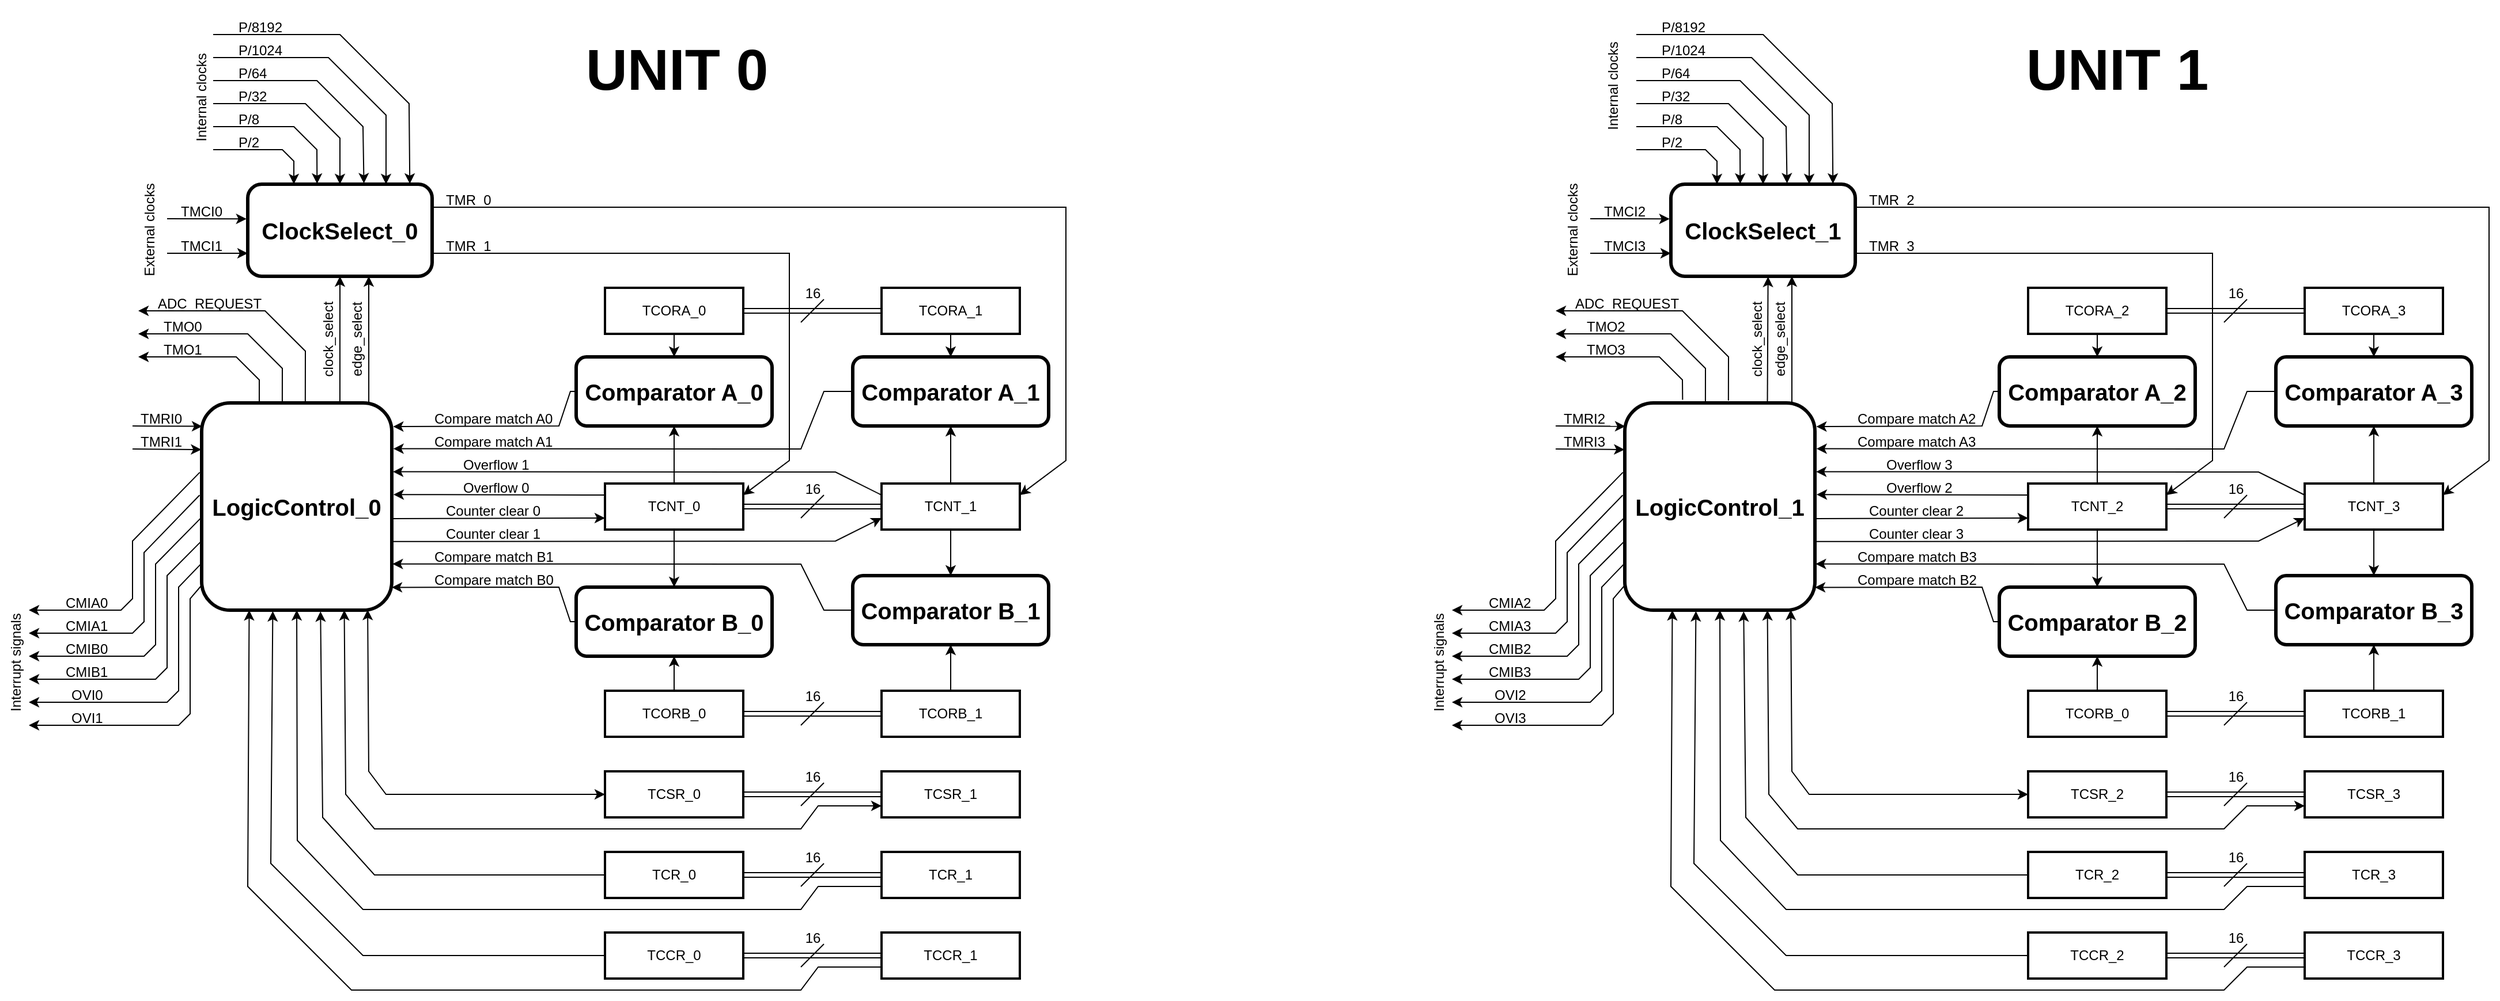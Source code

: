 <mxfile version="27.1.4">
  <diagram name="Page-1" id="8HpQ-8Nv3RYFxjtC_Wua">
    <mxGraphModel dx="1744" dy="1026" grid="1" gridSize="10" guides="1" tooltips="1" connect="1" arrows="1" fold="1" page="1" pageScale="1" pageWidth="1920" pageHeight="1200" math="0" shadow="0">
      <root>
        <mxCell id="0" />
        <mxCell id="1" parent="0" />
        <mxCell id="-IlWu7yrMwcjvubHEvKh-1" value="&lt;font style=&quot;font-size: 20px;&quot;&gt;&lt;span&gt;ClockSelect_0&lt;/span&gt;&lt;/font&gt;" style="rounded=1;whiteSpace=wrap;html=1;fontStyle=1;strokeWidth=3;" parent="1" vertex="1">
          <mxGeometry x="1005" y="260" width="160" height="80" as="geometry" />
        </mxCell>
        <mxCell id="-IlWu7yrMwcjvubHEvKh-2" value="&lt;font style=&quot;font-size: 20px;&quot;&gt;LogicControl_0&lt;/font&gt;" style="rounded=1;whiteSpace=wrap;html=1;strokeWidth=3;fontStyle=1" parent="1" vertex="1">
          <mxGeometry x="965" y="450" width="165" height="180" as="geometry" />
        </mxCell>
        <mxCell id="-IlWu7yrMwcjvubHEvKh-3" value="&lt;font style=&quot;font-size: 20px;&quot;&gt;Comparator A_0&lt;/font&gt;" style="rounded=1;whiteSpace=wrap;html=1;strokeWidth=3;fontStyle=1" parent="1" vertex="1">
          <mxGeometry x="1290" y="410" width="170" height="60" as="geometry" />
        </mxCell>
        <mxCell id="-IlWu7yrMwcjvubHEvKh-4" value="&lt;font style=&quot;font-size: 20px;&quot;&gt;Comparator A_1&lt;/font&gt;" style="rounded=1;whiteSpace=wrap;html=1;strokeWidth=3;fontStyle=1" parent="1" vertex="1">
          <mxGeometry x="1530" y="410" width="170" height="60" as="geometry" />
        </mxCell>
        <mxCell id="-IlWu7yrMwcjvubHEvKh-5" value="&lt;font style=&quot;font-size: 20px;&quot;&gt;Comparator B_0&lt;/font&gt;" style="rounded=1;whiteSpace=wrap;html=1;strokeWidth=3;fontStyle=1" parent="1" vertex="1">
          <mxGeometry x="1290" y="610" width="170" height="60" as="geometry" />
        </mxCell>
        <mxCell id="-IlWu7yrMwcjvubHEvKh-6" value="&lt;font style=&quot;font-size: 20px;&quot;&gt;Comparator B_1&lt;/font&gt;" style="rounded=1;whiteSpace=wrap;html=1;strokeWidth=3;fontStyle=1" parent="1" vertex="1">
          <mxGeometry x="1530" y="600" width="170" height="60" as="geometry" />
        </mxCell>
        <mxCell id="-IlWu7yrMwcjvubHEvKh-7" value="TCORA_0" style="rounded=0;whiteSpace=wrap;html=1;strokeWidth=2;" parent="1" vertex="1">
          <mxGeometry x="1315" y="350" width="120" height="40" as="geometry" />
        </mxCell>
        <mxCell id="-IlWu7yrMwcjvubHEvKh-8" value="TCORA_1" style="rounded=0;whiteSpace=wrap;html=1;strokeWidth=2;" parent="1" vertex="1">
          <mxGeometry x="1555" y="350" width="120" height="40" as="geometry" />
        </mxCell>
        <mxCell id="-IlWu7yrMwcjvubHEvKh-9" value="TCNT_0" style="rounded=0;whiteSpace=wrap;html=1;strokeWidth=2;" parent="1" vertex="1">
          <mxGeometry x="1315" y="520" width="120" height="40" as="geometry" />
        </mxCell>
        <mxCell id="-IlWu7yrMwcjvubHEvKh-11" value="TCNT_1" style="rounded=0;whiteSpace=wrap;html=1;strokeWidth=2;" parent="1" vertex="1">
          <mxGeometry x="1555" y="520" width="120" height="40" as="geometry" />
        </mxCell>
        <mxCell id="-IlWu7yrMwcjvubHEvKh-12" value="TCORB_0" style="rounded=0;whiteSpace=wrap;html=1;strokeWidth=2;" parent="1" vertex="1">
          <mxGeometry x="1315" y="700" width="120" height="40" as="geometry" />
        </mxCell>
        <mxCell id="-IlWu7yrMwcjvubHEvKh-13" value="TCORB_1" style="rounded=0;whiteSpace=wrap;html=1;strokeWidth=2;" parent="1" vertex="1">
          <mxGeometry x="1555" y="700" width="120" height="40" as="geometry" />
        </mxCell>
        <mxCell id="-IlWu7yrMwcjvubHEvKh-14" value="" style="endArrow=classic;html=1;rounded=0;exitX=0.5;exitY=1;exitDx=0;exitDy=0;entryX=0.5;entryY=0;entryDx=0;entryDy=0;" parent="1" source="-IlWu7yrMwcjvubHEvKh-7" target="-IlWu7yrMwcjvubHEvKh-3" edge="1">
          <mxGeometry width="50" height="50" relative="1" as="geometry">
            <mxPoint x="1480" y="380" as="sourcePoint" />
            <mxPoint x="1530" y="330" as="targetPoint" />
          </mxGeometry>
        </mxCell>
        <mxCell id="-IlWu7yrMwcjvubHEvKh-15" value="" style="endArrow=classic;html=1;rounded=0;exitX=0.5;exitY=1;exitDx=0;exitDy=0;entryX=0.5;entryY=0;entryDx=0;entryDy=0;" parent="1" source="-IlWu7yrMwcjvubHEvKh-8" target="-IlWu7yrMwcjvubHEvKh-4" edge="1">
          <mxGeometry width="50" height="50" relative="1" as="geometry">
            <mxPoint x="1700" y="430" as="sourcePoint" />
            <mxPoint x="1750" y="380" as="targetPoint" />
          </mxGeometry>
        </mxCell>
        <mxCell id="-IlWu7yrMwcjvubHEvKh-16" value="" style="endArrow=classic;html=1;rounded=0;exitX=0.5;exitY=0;exitDx=0;exitDy=0;entryX=0.5;entryY=1;entryDx=0;entryDy=0;" parent="1" source="-IlWu7yrMwcjvubHEvKh-11" target="-IlWu7yrMwcjvubHEvKh-4" edge="1">
          <mxGeometry width="50" height="50" relative="1" as="geometry">
            <mxPoint x="1480" y="530" as="sourcePoint" />
            <mxPoint x="1530" y="480" as="targetPoint" />
          </mxGeometry>
        </mxCell>
        <mxCell id="-IlWu7yrMwcjvubHEvKh-18" value="" style="endArrow=classic;html=1;rounded=0;entryX=0.5;entryY=1;entryDx=0;entryDy=0;exitX=0.5;exitY=0;exitDx=0;exitDy=0;" parent="1" source="-IlWu7yrMwcjvubHEvKh-9" target="-IlWu7yrMwcjvubHEvKh-3" edge="1">
          <mxGeometry width="50" height="50" relative="1" as="geometry">
            <mxPoint x="1310" y="550" as="sourcePoint" />
            <mxPoint x="1360" y="500" as="targetPoint" />
          </mxGeometry>
        </mxCell>
        <mxCell id="-IlWu7yrMwcjvubHEvKh-19" value="" style="endArrow=classic;html=1;rounded=0;exitX=0.5;exitY=1;exitDx=0;exitDy=0;entryX=0.5;entryY=0;entryDx=0;entryDy=0;" parent="1" source="-IlWu7yrMwcjvubHEvKh-9" target="-IlWu7yrMwcjvubHEvKh-5" edge="1">
          <mxGeometry width="50" height="50" relative="1" as="geometry">
            <mxPoint x="1220" y="590" as="sourcePoint" />
            <mxPoint x="1270" y="540" as="targetPoint" />
          </mxGeometry>
        </mxCell>
        <mxCell id="-IlWu7yrMwcjvubHEvKh-20" value="" style="endArrow=classic;html=1;rounded=0;exitX=0.5;exitY=1;exitDx=0;exitDy=0;entryX=0.5;entryY=0;entryDx=0;entryDy=0;" parent="1" source="-IlWu7yrMwcjvubHEvKh-11" target="-IlWu7yrMwcjvubHEvKh-6" edge="1">
          <mxGeometry width="50" height="50" relative="1" as="geometry">
            <mxPoint x="1450" y="570" as="sourcePoint" />
            <mxPoint x="1500" y="520" as="targetPoint" />
          </mxGeometry>
        </mxCell>
        <mxCell id="-IlWu7yrMwcjvubHEvKh-21" value="" style="endArrow=classic;html=1;rounded=0;entryX=0.5;entryY=1;entryDx=0;entryDy=0;exitX=0.5;exitY=0;exitDx=0;exitDy=0;" parent="1" source="-IlWu7yrMwcjvubHEvKh-12" target="-IlWu7yrMwcjvubHEvKh-5" edge="1">
          <mxGeometry width="50" height="50" relative="1" as="geometry">
            <mxPoint x="1140" y="700" as="sourcePoint" />
            <mxPoint x="1190" y="650" as="targetPoint" />
          </mxGeometry>
        </mxCell>
        <mxCell id="-IlWu7yrMwcjvubHEvKh-22" value="" style="endArrow=classic;html=1;rounded=0;entryX=0.5;entryY=1;entryDx=0;entryDy=0;exitX=0.5;exitY=0;exitDx=0;exitDy=0;" parent="1" source="-IlWu7yrMwcjvubHEvKh-13" target="-IlWu7yrMwcjvubHEvKh-6" edge="1">
          <mxGeometry width="50" height="50" relative="1" as="geometry">
            <mxPoint x="1480" y="740" as="sourcePoint" />
            <mxPoint x="1530" y="690" as="targetPoint" />
          </mxGeometry>
        </mxCell>
        <mxCell id="-IlWu7yrMwcjvubHEvKh-33" value="TCSR_1" style="rounded=0;whiteSpace=wrap;html=1;strokeWidth=2;" parent="1" vertex="1">
          <mxGeometry x="1555" y="770" width="120" height="40" as="geometry" />
        </mxCell>
        <mxCell id="-IlWu7yrMwcjvubHEvKh-34" value="TCSR_0" style="rounded=0;whiteSpace=wrap;html=1;strokeWidth=2;" parent="1" vertex="1">
          <mxGeometry x="1315" y="770" width="120" height="40" as="geometry" />
        </mxCell>
        <mxCell id="-IlWu7yrMwcjvubHEvKh-38" value="" style="endArrow=classic;startArrow=classic;html=1;rounded=0;entryX=0.873;entryY=0.998;entryDx=0;entryDy=0;entryPerimeter=0;exitX=0;exitY=0.5;exitDx=0;exitDy=0;" parent="1" source="-IlWu7yrMwcjvubHEvKh-34" target="-IlWu7yrMwcjvubHEvKh-2" edge="1">
          <mxGeometry width="50" height="50" relative="1" as="geometry">
            <mxPoint x="1160" y="780" as="sourcePoint" />
            <mxPoint x="1210" y="730" as="targetPoint" />
            <Array as="points">
              <mxPoint x="1125" y="790" />
              <mxPoint x="1110" y="770" />
            </Array>
          </mxGeometry>
        </mxCell>
        <mxCell id="-IlWu7yrMwcjvubHEvKh-39" value="" style="endArrow=classic;startArrow=classic;html=1;rounded=0;entryX=0.75;entryY=1;entryDx=0;entryDy=0;exitX=0;exitY=0.75;exitDx=0;exitDy=0;" parent="1" source="-IlWu7yrMwcjvubHEvKh-33" target="-IlWu7yrMwcjvubHEvKh-2" edge="1">
          <mxGeometry width="50" height="50" relative="1" as="geometry">
            <mxPoint x="1295" y="848" as="sourcePoint" />
            <mxPoint x="1090" y="670" as="targetPoint" />
            <Array as="points">
              <mxPoint x="1500" y="800" />
              <mxPoint x="1485" y="820" />
              <mxPoint x="1115" y="820" />
              <mxPoint x="1090" y="790" />
            </Array>
          </mxGeometry>
        </mxCell>
        <mxCell id="-IlWu7yrMwcjvubHEvKh-40" value="TCR_1" style="rounded=0;whiteSpace=wrap;html=1;strokeWidth=2;" parent="1" vertex="1">
          <mxGeometry x="1555" y="840" width="120" height="40" as="geometry" />
        </mxCell>
        <mxCell id="-IlWu7yrMwcjvubHEvKh-41" value="TCR_0" style="rounded=0;whiteSpace=wrap;html=1;strokeWidth=2;" parent="1" vertex="1">
          <mxGeometry x="1315" y="840" width="120" height="40" as="geometry" />
        </mxCell>
        <mxCell id="-IlWu7yrMwcjvubHEvKh-42" value="TCCR_1" style="rounded=0;whiteSpace=wrap;html=1;strokeWidth=2;" parent="1" vertex="1">
          <mxGeometry x="1555" y="910" width="120" height="40" as="geometry" />
        </mxCell>
        <mxCell id="-IlWu7yrMwcjvubHEvKh-43" value="TCCR_0" style="rounded=0;whiteSpace=wrap;html=1;strokeWidth=2;" parent="1" vertex="1">
          <mxGeometry x="1315" y="910" width="120" height="40" as="geometry" />
        </mxCell>
        <mxCell id="-IlWu7yrMwcjvubHEvKh-44" value="" style="endArrow=classic;html=1;rounded=0;exitX=0;exitY=0.5;exitDx=0;exitDy=0;entryX=0.625;entryY=1.006;entryDx=0;entryDy=0;entryPerimeter=0;" parent="1" source="-IlWu7yrMwcjvubHEvKh-41" target="-IlWu7yrMwcjvubHEvKh-2" edge="1">
          <mxGeometry width="50" height="50" relative="1" as="geometry">
            <mxPoint x="930" y="740" as="sourcePoint" />
            <mxPoint x="1070" y="620" as="targetPoint" />
            <Array as="points">
              <mxPoint x="1115" y="860" />
              <mxPoint x="1070" y="810" />
            </Array>
          </mxGeometry>
        </mxCell>
        <mxCell id="-IlWu7yrMwcjvubHEvKh-45" value="" style="endArrow=classic;html=1;rounded=0;exitX=0;exitY=0.75;exitDx=0;exitDy=0;entryX=0.5;entryY=1;entryDx=0;entryDy=0;" parent="1" source="-IlWu7yrMwcjvubHEvKh-40" target="-IlWu7yrMwcjvubHEvKh-2" edge="1">
          <mxGeometry width="50" height="50" relative="1" as="geometry">
            <mxPoint x="1550" y="830" as="sourcePoint" />
            <mxPoint x="1050" y="600" as="targetPoint" />
            <Array as="points">
              <mxPoint x="1500" y="870" />
              <mxPoint x="1485" y="890" />
              <mxPoint x="1105" y="890" />
              <mxPoint x="1048" y="830" />
            </Array>
          </mxGeometry>
        </mxCell>
        <mxCell id="-IlWu7yrMwcjvubHEvKh-46" value="" style="endArrow=classic;html=1;rounded=0;entryX=0.374;entryY=1.005;entryDx=0;entryDy=0;entryPerimeter=0;exitX=0;exitY=0.5;exitDx=0;exitDy=0;" parent="1" source="-IlWu7yrMwcjvubHEvKh-43" target="-IlWu7yrMwcjvubHEvKh-2" edge="1">
          <mxGeometry width="50" height="50" relative="1" as="geometry">
            <mxPoint x="840" y="720" as="sourcePoint" />
            <mxPoint x="890" y="670" as="targetPoint" />
            <Array as="points">
              <mxPoint x="1105" y="930" />
              <mxPoint x="1025" y="850" />
            </Array>
          </mxGeometry>
        </mxCell>
        <mxCell id="-IlWu7yrMwcjvubHEvKh-47" value="" style="endArrow=classic;html=1;rounded=0;exitX=0;exitY=0.75;exitDx=0;exitDy=0;entryX=0.25;entryY=1;entryDx=0;entryDy=0;" parent="1" source="-IlWu7yrMwcjvubHEvKh-42" target="-IlWu7yrMwcjvubHEvKh-2" edge="1">
          <mxGeometry width="50" height="50" relative="1" as="geometry">
            <mxPoint x="910" y="970" as="sourcePoint" />
            <mxPoint x="960" y="920" as="targetPoint" />
            <Array as="points">
              <mxPoint x="1500" y="940" />
              <mxPoint x="1485" y="960" />
              <mxPoint x="1095" y="960" />
              <mxPoint x="1005" y="870" />
            </Array>
          </mxGeometry>
        </mxCell>
        <mxCell id="-IlWu7yrMwcjvubHEvKh-49" value="" style="endArrow=classic;html=1;rounded=0;exitX=-0.002;exitY=0.882;exitDx=0;exitDy=0;exitPerimeter=0;" parent="1" source="-IlWu7yrMwcjvubHEvKh-2" edge="1">
          <mxGeometry width="50" height="50" relative="1" as="geometry">
            <mxPoint x="870" y="600" as="sourcePoint" />
            <mxPoint x="815" y="730" as="targetPoint" />
            <Array as="points">
              <mxPoint x="955" y="620" />
              <mxPoint x="955" y="720" />
              <mxPoint x="945" y="730" />
            </Array>
          </mxGeometry>
        </mxCell>
        <mxCell id="-IlWu7yrMwcjvubHEvKh-50" value="" style="endArrow=classic;html=1;rounded=0;exitX=-0.005;exitY=0.778;exitDx=0;exitDy=0;exitPerimeter=0;" parent="1" source="-IlWu7yrMwcjvubHEvKh-2" edge="1">
          <mxGeometry width="50" height="50" relative="1" as="geometry">
            <mxPoint x="864" y="591" as="sourcePoint" />
            <mxPoint x="815" y="710" as="targetPoint" />
            <Array as="points">
              <mxPoint x="945" y="610" />
              <mxPoint x="945" y="700" />
              <mxPoint x="935" y="710" />
            </Array>
          </mxGeometry>
        </mxCell>
        <mxCell id="-IlWu7yrMwcjvubHEvKh-51" value="" style="endArrow=classic;html=1;rounded=0;exitX=-0.004;exitY=0.669;exitDx=0;exitDy=0;exitPerimeter=0;" parent="1" source="-IlWu7yrMwcjvubHEvKh-2" edge="1">
          <mxGeometry width="50" height="50" relative="1" as="geometry">
            <mxPoint x="945" y="580" as="sourcePoint" />
            <mxPoint x="815" y="690" as="targetPoint" />
            <Array as="points">
              <mxPoint x="935" y="600" />
              <mxPoint x="935" y="680" />
              <mxPoint x="925" y="690" />
            </Array>
          </mxGeometry>
        </mxCell>
        <mxCell id="-IlWu7yrMwcjvubHEvKh-52" value="" style="endArrow=classic;html=1;rounded=0;exitX=-0.007;exitY=0.558;exitDx=0;exitDy=0;exitPerimeter=0;" parent="1" source="-IlWu7yrMwcjvubHEvKh-2" edge="1">
          <mxGeometry width="50" height="50" relative="1" as="geometry">
            <mxPoint x="865" y="563.84" as="sourcePoint" />
            <mxPoint x="815" y="670" as="targetPoint" />
            <Array as="points">
              <mxPoint x="925" y="590" />
              <mxPoint x="925" y="660" />
              <mxPoint x="915" y="670" />
            </Array>
          </mxGeometry>
        </mxCell>
        <mxCell id="-IlWu7yrMwcjvubHEvKh-53" value="" style="endArrow=classic;html=1;rounded=0;exitX=-0.011;exitY=0.445;exitDx=0;exitDy=0;exitPerimeter=0;" parent="1" source="-IlWu7yrMwcjvubHEvKh-2" edge="1">
          <mxGeometry width="50" height="50" relative="1" as="geometry">
            <mxPoint x="945" y="552.5" as="sourcePoint" />
            <mxPoint x="815" y="650" as="targetPoint" />
            <Array as="points">
              <mxPoint x="915" y="580" />
              <mxPoint x="915" y="640" />
              <mxPoint x="905" y="650" />
            </Array>
          </mxGeometry>
        </mxCell>
        <mxCell id="-IlWu7yrMwcjvubHEvKh-54" value="" style="endArrow=classic;html=1;rounded=0;exitX=-0.01;exitY=0.335;exitDx=0;exitDy=0;exitPerimeter=0;" parent="1" source="-IlWu7yrMwcjvubHEvKh-2" edge="1">
          <mxGeometry width="50" height="50" relative="1" as="geometry">
            <mxPoint x="865" y="541.34" as="sourcePoint" />
            <mxPoint x="815" y="630" as="targetPoint" />
            <Array as="points">
              <mxPoint x="905" y="570" />
              <mxPoint x="905" y="620" />
              <mxPoint x="895" y="630" />
            </Array>
          </mxGeometry>
        </mxCell>
        <mxCell id="-IlWu7yrMwcjvubHEvKh-55" value="CMIA0" style="text;whiteSpace=wrap;" parent="1" vertex="1">
          <mxGeometry x="845" y="610" width="70" height="40" as="geometry" />
        </mxCell>
        <mxCell id="-IlWu7yrMwcjvubHEvKh-56" value="CMIA1" style="text;whiteSpace=wrap;" parent="1" vertex="1">
          <mxGeometry x="845" y="630" width="70" height="40" as="geometry" />
        </mxCell>
        <mxCell id="-IlWu7yrMwcjvubHEvKh-57" value="CMIB0" style="text;whiteSpace=wrap;" parent="1" vertex="1">
          <mxGeometry x="845" y="650" width="70" height="40" as="geometry" />
        </mxCell>
        <mxCell id="-IlWu7yrMwcjvubHEvKh-58" value="CMIB1" style="text;whiteSpace=wrap;" parent="1" vertex="1">
          <mxGeometry x="845" y="670" width="70" height="40" as="geometry" />
        </mxCell>
        <mxCell id="-IlWu7yrMwcjvubHEvKh-59" value="OVI0" style="text;whiteSpace=wrap;" parent="1" vertex="1">
          <mxGeometry x="850" y="690" width="60" height="40" as="geometry" />
        </mxCell>
        <mxCell id="-IlWu7yrMwcjvubHEvKh-60" value="OVI1" style="text;whiteSpace=wrap;" parent="1" vertex="1">
          <mxGeometry x="850" y="710" width="60" height="40" as="geometry" />
        </mxCell>
        <mxCell id="-IlWu7yrMwcjvubHEvKh-61" value="Interrupt signals" style="text;whiteSpace=wrap;rotation=-90;" parent="1" vertex="1">
          <mxGeometry x="750" y="640" width="120" height="40" as="geometry" />
        </mxCell>
        <mxCell id="-IlWu7yrMwcjvubHEvKh-62" value="TMRI0" style="text;whiteSpace=wrap;" parent="1" vertex="1">
          <mxGeometry x="910" y="450" width="70" height="40" as="geometry" />
        </mxCell>
        <mxCell id="-IlWu7yrMwcjvubHEvKh-63" value="TMRI1" style="text;whiteSpace=wrap;" parent="1" vertex="1">
          <mxGeometry x="910" y="470" width="70" height="40" as="geometry" />
        </mxCell>
        <mxCell id="-IlWu7yrMwcjvubHEvKh-64" value="" style="endArrow=classic;html=1;rounded=0;entryX=0.003;entryY=0.113;entryDx=0;entryDy=0;entryPerimeter=0;" parent="1" target="-IlWu7yrMwcjvubHEvKh-2" edge="1">
          <mxGeometry width="50" height="50" relative="1" as="geometry">
            <mxPoint x="905" y="470" as="sourcePoint" />
            <mxPoint x="965" y="470" as="targetPoint" />
          </mxGeometry>
        </mxCell>
        <mxCell id="-IlWu7yrMwcjvubHEvKh-65" value="" style="endArrow=classic;html=1;rounded=0;entryX=-0.002;entryY=0.225;entryDx=0;entryDy=0;entryPerimeter=0;" parent="1" target="-IlWu7yrMwcjvubHEvKh-2" edge="1">
          <mxGeometry width="50" height="50" relative="1" as="geometry">
            <mxPoint x="905" y="490" as="sourcePoint" />
            <mxPoint x="840" y="510" as="targetPoint" />
          </mxGeometry>
        </mxCell>
        <mxCell id="-IlWu7yrMwcjvubHEvKh-66" value="TMO0" style="text;whiteSpace=wrap;" parent="1" vertex="1">
          <mxGeometry x="930" y="370" width="70" height="40" as="geometry" />
        </mxCell>
        <mxCell id="-IlWu7yrMwcjvubHEvKh-67" value="TMO1" style="text;whiteSpace=wrap;" parent="1" vertex="1">
          <mxGeometry x="930" y="390" width="70" height="40" as="geometry" />
        </mxCell>
        <mxCell id="-IlWu7yrMwcjvubHEvKh-68" value="" style="endArrow=classic;html=1;rounded=0;exitX=0.424;exitY=0;exitDx=0;exitDy=0;exitPerimeter=0;" parent="1" source="-IlWu7yrMwcjvubHEvKh-2" edge="1">
          <mxGeometry width="50" height="50" relative="1" as="geometry">
            <mxPoint x="910" y="440" as="sourcePoint" />
            <mxPoint x="910" y="390" as="targetPoint" />
            <Array as="points">
              <mxPoint x="1035" y="420" />
              <mxPoint x="1005" y="390" />
            </Array>
          </mxGeometry>
        </mxCell>
        <mxCell id="-IlWu7yrMwcjvubHEvKh-70" value="" style="endArrow=classic;html=1;rounded=0;exitX=0.303;exitY=-0.006;exitDx=0;exitDy=0;exitPerimeter=0;" parent="1" source="-IlWu7yrMwcjvubHEvKh-2" edge="1">
          <mxGeometry width="50" height="50" relative="1" as="geometry">
            <mxPoint x="1015" y="449" as="sourcePoint" />
            <mxPoint x="910" y="410" as="targetPoint" />
            <Array as="points">
              <mxPoint x="1015" y="430" />
              <mxPoint x="995" y="410" />
            </Array>
          </mxGeometry>
        </mxCell>
        <mxCell id="-IlWu7yrMwcjvubHEvKh-72" value="" style="endArrow=classic;html=1;rounded=0;entryX=0.25;entryY=0;entryDx=0;entryDy=0;" parent="1" target="-IlWu7yrMwcjvubHEvKh-1" edge="1">
          <mxGeometry width="50" height="50" relative="1" as="geometry">
            <mxPoint x="975" y="230" as="sourcePoint" />
            <mxPoint x="795" y="160" as="targetPoint" />
            <Array as="points">
              <mxPoint x="1035" y="230" />
              <mxPoint x="1045" y="240" />
            </Array>
          </mxGeometry>
        </mxCell>
        <mxCell id="-IlWu7yrMwcjvubHEvKh-73" value="" style="endArrow=classic;html=1;rounded=0;entryX=0.5;entryY=0;entryDx=0;entryDy=0;targetPerimeterSpacing=1;" parent="1" target="-IlWu7yrMwcjvubHEvKh-1" edge="1">
          <mxGeometry width="50" height="50" relative="1" as="geometry">
            <mxPoint x="975" y="190" as="sourcePoint" />
            <mxPoint x="910" y="190" as="targetPoint" />
            <Array as="points">
              <mxPoint x="1055" y="190" />
              <mxPoint x="1085" y="220" />
            </Array>
          </mxGeometry>
        </mxCell>
        <mxCell id="-IlWu7yrMwcjvubHEvKh-74" value="" style="endArrow=classic;html=1;rounded=0;entryX=0.75;entryY=0;entryDx=0;entryDy=0;" parent="1" target="-IlWu7yrMwcjvubHEvKh-1" edge="1">
          <mxGeometry width="50" height="50" relative="1" as="geometry">
            <mxPoint x="975" y="150" as="sourcePoint" />
            <mxPoint x="1185" y="190" as="targetPoint" />
            <Array as="points">
              <mxPoint x="1075" y="150" />
              <mxPoint x="1125" y="200" />
            </Array>
          </mxGeometry>
        </mxCell>
        <mxCell id="-IlWu7yrMwcjvubHEvKh-75" value="" style="endArrow=classic;html=1;rounded=0;entryX=0.376;entryY=-0.005;entryDx=0;entryDy=0;entryPerimeter=0;" parent="1" target="-IlWu7yrMwcjvubHEvKh-1" edge="1">
          <mxGeometry width="50" height="50" relative="1" as="geometry">
            <mxPoint x="975" y="210" as="sourcePoint" />
            <mxPoint x="905" y="270" as="targetPoint" />
            <Array as="points">
              <mxPoint x="1045" y="210" />
              <mxPoint x="1065" y="230" />
            </Array>
          </mxGeometry>
        </mxCell>
        <mxCell id="-IlWu7yrMwcjvubHEvKh-76" value="" style="endArrow=classic;html=1;rounded=0;entryX=0.63;entryY=-0.009;entryDx=0;entryDy=0;entryPerimeter=0;" parent="1" target="-IlWu7yrMwcjvubHEvKh-1" edge="1">
          <mxGeometry width="50" height="50" relative="1" as="geometry">
            <mxPoint x="975" y="170" as="sourcePoint" />
            <mxPoint x="1075" y="180" as="targetPoint" />
            <Array as="points">
              <mxPoint x="1065" y="170" />
              <mxPoint x="1105" y="210" />
            </Array>
          </mxGeometry>
        </mxCell>
        <mxCell id="-IlWu7yrMwcjvubHEvKh-77" value="" style="endArrow=classic;html=1;rounded=0;entryX=0.879;entryY=-0.005;entryDx=0;entryDy=0;entryPerimeter=0;" parent="1" target="-IlWu7yrMwcjvubHEvKh-1" edge="1">
          <mxGeometry width="50" height="50" relative="1" as="geometry">
            <mxPoint x="975" y="130" as="sourcePoint" />
            <mxPoint x="885" y="170" as="targetPoint" />
            <Array as="points">
              <mxPoint x="1085" y="130" />
              <mxPoint x="1145" y="190" />
            </Array>
          </mxGeometry>
        </mxCell>
        <mxCell id="-IlWu7yrMwcjvubHEvKh-79" value="TMCI0" style="text;whiteSpace=wrap;" parent="1" vertex="1">
          <mxGeometry x="945" y="270" width="70" height="40" as="geometry" />
        </mxCell>
        <mxCell id="-IlWu7yrMwcjvubHEvKh-80" value="" style="endArrow=classic;html=1;rounded=0;entryX=-0.007;entryY=0.377;entryDx=0;entryDy=0;entryPerimeter=0;" parent="1" target="-IlWu7yrMwcjvubHEvKh-1" edge="1">
          <mxGeometry width="50" height="50" relative="1" as="geometry">
            <mxPoint x="935" y="290" as="sourcePoint" />
            <mxPoint x="975" y="270" as="targetPoint" />
          </mxGeometry>
        </mxCell>
        <mxCell id="-IlWu7yrMwcjvubHEvKh-81" value="" style="endArrow=classic;html=1;rounded=0;entryX=0;entryY=0.75;entryDx=0;entryDy=0;" parent="1" target="-IlWu7yrMwcjvubHEvKh-1" edge="1">
          <mxGeometry width="50" height="50" relative="1" as="geometry">
            <mxPoint x="935" y="320" as="sourcePoint" />
            <mxPoint x="945" y="300" as="targetPoint" />
          </mxGeometry>
        </mxCell>
        <mxCell id="-IlWu7yrMwcjvubHEvKh-82" value="TMCI1" style="text;whiteSpace=wrap;" parent="1" vertex="1">
          <mxGeometry x="945" y="300" width="70" height="40" as="geometry" />
        </mxCell>
        <mxCell id="-IlWu7yrMwcjvubHEvKh-85" value="" style="endArrow=classic;html=1;rounded=0;exitX=0.727;exitY=0;exitDx=0;exitDy=0;entryX=0.5;entryY=1;entryDx=0;entryDy=0;exitPerimeter=0;" parent="1" source="-IlWu7yrMwcjvubHEvKh-2" target="-IlWu7yrMwcjvubHEvKh-1" edge="1">
          <mxGeometry width="50" height="50" relative="1" as="geometry">
            <mxPoint x="1065" y="420" as="sourcePoint" />
            <mxPoint x="1115" y="370" as="targetPoint" />
          </mxGeometry>
        </mxCell>
        <mxCell id="-IlWu7yrMwcjvubHEvKh-86" value="" style="endArrow=classic;html=1;rounded=0;exitX=1;exitY=0.75;exitDx=0;exitDy=0;entryX=1;entryY=0.25;entryDx=0;entryDy=0;" parent="1" source="-IlWu7yrMwcjvubHEvKh-1" target="-IlWu7yrMwcjvubHEvKh-9" edge="1">
          <mxGeometry width="50" height="50" relative="1" as="geometry">
            <mxPoint x="1395" y="270" as="sourcePoint" />
            <mxPoint x="1465" y="500" as="targetPoint" />
            <Array as="points">
              <mxPoint x="1475" y="320" />
              <mxPoint x="1475" y="500" />
            </Array>
          </mxGeometry>
        </mxCell>
        <mxCell id="-IlWu7yrMwcjvubHEvKh-87" value="" style="endArrow=classic;html=1;rounded=0;exitX=1;exitY=0.25;exitDx=0;exitDy=0;entryX=1;entryY=0.25;entryDx=0;entryDy=0;" parent="1" source="-IlWu7yrMwcjvubHEvKh-1" target="-IlWu7yrMwcjvubHEvKh-11" edge="1">
          <mxGeometry width="50" height="50" relative="1" as="geometry">
            <mxPoint x="1175" y="290" as="sourcePoint" />
            <mxPoint x="1755.513" y="400" as="targetPoint" />
            <Array as="points">
              <mxPoint x="1715" y="280" />
              <mxPoint x="1715" y="500" />
            </Array>
          </mxGeometry>
        </mxCell>
        <mxCell id="-IlWu7yrMwcjvubHEvKh-88" value="External clocks" style="text;html=1;align=center;verticalAlign=middle;resizable=0;points=[];autosize=1;strokeColor=none;fillColor=none;rotation=-90;" parent="1" vertex="1">
          <mxGeometry x="870" y="285" width="100" height="30" as="geometry" />
        </mxCell>
        <mxCell id="-IlWu7yrMwcjvubHEvKh-89" value="Internal clocks" style="text;html=1;align=center;verticalAlign=middle;resizable=0;points=[];autosize=1;strokeColor=none;fillColor=none;rotation=-90;" parent="1" vertex="1">
          <mxGeometry x="915" y="170" width="100" height="30" as="geometry" />
        </mxCell>
        <mxCell id="-IlWu7yrMwcjvubHEvKh-90" value="clock_select" style="text;html=1;align=center;verticalAlign=middle;resizable=0;points=[];autosize=1;strokeColor=none;fillColor=none;rotation=-90;" parent="1" vertex="1">
          <mxGeometry x="1030" y="380" width="90" height="30" as="geometry" />
        </mxCell>
        <mxCell id="-IlWu7yrMwcjvubHEvKh-92" value="" style="shape=link;endArrow=classic;startArrow=classic;html=1;rounded=0;entryX=0;entryY=0.5;entryDx=0;entryDy=0;exitX=1;exitY=0.5;exitDx=0;exitDy=0;" parent="1" source="-IlWu7yrMwcjvubHEvKh-9" target="-IlWu7yrMwcjvubHEvKh-11" edge="1">
          <mxGeometry width="100" height="100" relative="1" as="geometry">
            <mxPoint x="1345" y="590" as="sourcePoint" />
            <mxPoint x="1445" y="490" as="targetPoint" />
          </mxGeometry>
        </mxCell>
        <mxCell id="-IlWu7yrMwcjvubHEvKh-93" value="" style="endArrow=none;html=1;rounded=0;" parent="1" edge="1">
          <mxGeometry width="50" height="50" relative="1" as="geometry">
            <mxPoint x="1485" y="550" as="sourcePoint" />
            <mxPoint x="1505" y="530" as="targetPoint" />
          </mxGeometry>
        </mxCell>
        <mxCell id="-IlWu7yrMwcjvubHEvKh-94" value="16" style="text;html=1;align=center;verticalAlign=middle;resizable=0;points=[];autosize=1;strokeColor=none;fillColor=none;" parent="1" vertex="1">
          <mxGeometry x="1475" y="510" width="40" height="30" as="geometry" />
        </mxCell>
        <mxCell id="-IlWu7yrMwcjvubHEvKh-95" value="" style="shape=link;endArrow=classic;startArrow=classic;html=1;rounded=0;entryX=0;entryY=0.5;entryDx=0;entryDy=0;exitX=1;exitY=0.5;exitDx=0;exitDy=0;" parent="1" source="-IlWu7yrMwcjvubHEvKh-7" target="-IlWu7yrMwcjvubHEvKh-8" edge="1">
          <mxGeometry width="100" height="100" relative="1" as="geometry">
            <mxPoint x="1465" y="370" as="sourcePoint" />
            <mxPoint x="1535" y="370" as="targetPoint" />
          </mxGeometry>
        </mxCell>
        <mxCell id="-IlWu7yrMwcjvubHEvKh-96" value="" style="endArrow=none;html=1;rounded=0;" parent="1" edge="1">
          <mxGeometry width="50" height="50" relative="1" as="geometry">
            <mxPoint x="1485" y="380" as="sourcePoint" />
            <mxPoint x="1505" y="360" as="targetPoint" />
          </mxGeometry>
        </mxCell>
        <mxCell id="-IlWu7yrMwcjvubHEvKh-97" value="16" style="text;html=1;align=center;verticalAlign=middle;resizable=0;points=[];autosize=1;strokeColor=none;fillColor=none;" parent="1" vertex="1">
          <mxGeometry x="1475" y="340" width="40" height="30" as="geometry" />
        </mxCell>
        <mxCell id="-IlWu7yrMwcjvubHEvKh-99" value="" style="shape=link;endArrow=classic;startArrow=classic;html=1;rounded=0;entryX=0;entryY=0.5;entryDx=0;entryDy=0;exitX=1;exitY=0.5;exitDx=0;exitDy=0;" parent="1" source="-IlWu7yrMwcjvubHEvKh-12" target="-IlWu7yrMwcjvubHEvKh-13" edge="1">
          <mxGeometry width="100" height="100" relative="1" as="geometry">
            <mxPoint x="1455" y="710" as="sourcePoint" />
            <mxPoint x="1535" y="710" as="targetPoint" />
          </mxGeometry>
        </mxCell>
        <mxCell id="-IlWu7yrMwcjvubHEvKh-100" value="" style="endArrow=none;html=1;rounded=0;" parent="1" edge="1">
          <mxGeometry width="50" height="50" relative="1" as="geometry">
            <mxPoint x="1485" y="730" as="sourcePoint" />
            <mxPoint x="1505" y="710" as="targetPoint" />
          </mxGeometry>
        </mxCell>
        <mxCell id="-IlWu7yrMwcjvubHEvKh-101" value="16" style="text;html=1;align=center;verticalAlign=middle;resizable=0;points=[];autosize=1;strokeColor=none;fillColor=none;" parent="1" vertex="1">
          <mxGeometry x="1475" y="690" width="40" height="30" as="geometry" />
        </mxCell>
        <mxCell id="-IlWu7yrMwcjvubHEvKh-104" value="" style="endArrow=classic;html=1;rounded=0;entryX=0;entryY=0.75;entryDx=0;entryDy=0;exitX=1.005;exitY=0.558;exitDx=0;exitDy=0;exitPerimeter=0;" parent="1" source="-IlWu7yrMwcjvubHEvKh-2" target="-IlWu7yrMwcjvubHEvKh-9" edge="1">
          <mxGeometry width="50" height="50" relative="1" as="geometry">
            <mxPoint x="1135" y="550" as="sourcePoint" />
            <mxPoint x="1205" y="540" as="targetPoint" />
          </mxGeometry>
        </mxCell>
        <mxCell id="-IlWu7yrMwcjvubHEvKh-105" value="" style="endArrow=classic;html=1;rounded=0;exitX=0;exitY=0.25;exitDx=0;exitDy=0;entryX=1.009;entryY=0.442;entryDx=0;entryDy=0;entryPerimeter=0;" parent="1" source="-IlWu7yrMwcjvubHEvKh-9" target="-IlWu7yrMwcjvubHEvKh-2" edge="1">
          <mxGeometry width="50" height="50" relative="1" as="geometry">
            <mxPoint x="1255" y="530" as="sourcePoint" />
            <mxPoint x="1255" y="480" as="targetPoint" />
          </mxGeometry>
        </mxCell>
        <mxCell id="-IlWu7yrMwcjvubHEvKh-106" value="Overflow 0" style="text;whiteSpace=wrap;" parent="1" vertex="1">
          <mxGeometry x="1190" y="510" width="90" height="40" as="geometry" />
        </mxCell>
        <mxCell id="-IlWu7yrMwcjvubHEvKh-107" value="Counter clear 0" style="text;whiteSpace=wrap;" parent="1" vertex="1">
          <mxGeometry x="1175" y="530" width="120" height="40" as="geometry" />
        </mxCell>
        <mxCell id="-IlWu7yrMwcjvubHEvKh-108" value="" style="endArrow=classic;html=1;rounded=0;exitX=0;exitY=0.25;exitDx=0;exitDy=0;entryX=1.006;entryY=0.332;entryDx=0;entryDy=0;entryPerimeter=0;" parent="1" source="-IlWu7yrMwcjvubHEvKh-11" target="-IlWu7yrMwcjvubHEvKh-2" edge="1">
          <mxGeometry width="50" height="50" relative="1" as="geometry">
            <mxPoint x="1215" y="490" as="sourcePoint" />
            <mxPoint x="1265" y="440" as="targetPoint" />
            <Array as="points">
              <mxPoint x="1515" y="510" />
            </Array>
          </mxGeometry>
        </mxCell>
        <mxCell id="-IlWu7yrMwcjvubHEvKh-109" value="" style="endArrow=classic;html=1;rounded=0;entryX=0;entryY=0.75;entryDx=0;entryDy=0;exitX=1;exitY=0.669;exitDx=0;exitDy=0;exitPerimeter=0;" parent="1" source="-IlWu7yrMwcjvubHEvKh-2" target="-IlWu7yrMwcjvubHEvKh-11" edge="1">
          <mxGeometry width="50" height="50" relative="1" as="geometry">
            <mxPoint x="1155" y="570" as="sourcePoint" />
            <mxPoint x="1275" y="560" as="targetPoint" />
            <Array as="points">
              <mxPoint x="1515" y="570" />
            </Array>
          </mxGeometry>
        </mxCell>
        <mxCell id="-IlWu7yrMwcjvubHEvKh-111" value="Overflow 1" style="text;whiteSpace=wrap;html=1;" parent="1" vertex="1">
          <mxGeometry x="1190" y="490" width="90" height="40" as="geometry" />
        </mxCell>
        <mxCell id="-IlWu7yrMwcjvubHEvKh-112" value="Counter clear 1" style="text;whiteSpace=wrap;html=1;" parent="1" vertex="1">
          <mxGeometry x="1175" y="550" width="120" height="40" as="geometry" />
        </mxCell>
        <mxCell id="-IlWu7yrMwcjvubHEvKh-113" value="" style="endArrow=classic;html=1;rounded=0;entryX=1.004;entryY=0.777;entryDx=0;entryDy=0;entryPerimeter=0;exitX=0;exitY=0.5;exitDx=0;exitDy=0;" parent="1" source="-IlWu7yrMwcjvubHEvKh-6" target="-IlWu7yrMwcjvubHEvKh-2" edge="1">
          <mxGeometry width="50" height="50" relative="1" as="geometry">
            <mxPoint x="1145" y="640" as="sourcePoint" />
            <mxPoint x="1195" y="590" as="targetPoint" />
            <Array as="points">
              <mxPoint x="1505" y="630" />
              <mxPoint x="1485" y="590" />
            </Array>
          </mxGeometry>
        </mxCell>
        <mxCell id="-IlWu7yrMwcjvubHEvKh-115" value="" style="endArrow=classic;html=1;rounded=0;exitX=0;exitY=0.5;exitDx=0;exitDy=0;entryX=1;entryY=0.89;entryDx=0;entryDy=0;entryPerimeter=0;" parent="1" source="-IlWu7yrMwcjvubHEvKh-5" target="-IlWu7yrMwcjvubHEvKh-2" edge="1">
          <mxGeometry width="50" height="50" relative="1" as="geometry">
            <mxPoint x="1175" y="650" as="sourcePoint" />
            <mxPoint x="1135" y="610" as="targetPoint" />
            <Array as="points">
              <mxPoint x="1285" y="640" />
              <mxPoint x="1275" y="610" />
            </Array>
          </mxGeometry>
        </mxCell>
        <mxCell id="-IlWu7yrMwcjvubHEvKh-116" value="Compare match B1" style="text;whiteSpace=wrap;" parent="1" vertex="1">
          <mxGeometry x="1165" y="570" width="140" height="40" as="geometry" />
        </mxCell>
        <mxCell id="-IlWu7yrMwcjvubHEvKh-117" value="Compare match B0" style="text;whiteSpace=wrap;" parent="1" vertex="1">
          <mxGeometry x="1165" y="590" width="140" height="40" as="geometry" />
        </mxCell>
        <mxCell id="-IlWu7yrMwcjvubHEvKh-118" value="" style="endArrow=classic;html=1;rounded=0;exitX=0;exitY=0.5;exitDx=0;exitDy=0;entryX=1.008;entryY=0.221;entryDx=0;entryDy=0;entryPerimeter=0;" parent="1" source="-IlWu7yrMwcjvubHEvKh-4" target="-IlWu7yrMwcjvubHEvKh-2" edge="1">
          <mxGeometry width="50" height="50" relative="1" as="geometry">
            <mxPoint x="1225" y="490" as="sourcePoint" />
            <mxPoint x="1165" y="490" as="targetPoint" />
            <Array as="points">
              <mxPoint x="1505" y="440" />
              <mxPoint x="1485" y="490" />
            </Array>
          </mxGeometry>
        </mxCell>
        <mxCell id="-IlWu7yrMwcjvubHEvKh-120" value="Compare match A1" style="text;whiteSpace=wrap;" parent="1" vertex="1">
          <mxGeometry x="1165" y="470" width="140" height="40" as="geometry" />
        </mxCell>
        <mxCell id="-IlWu7yrMwcjvubHEvKh-121" value="" style="endArrow=classic;html=1;rounded=0;exitX=0;exitY=0.5;exitDx=0;exitDy=0;entryX=1.007;entryY=0.114;entryDx=0;entryDy=0;entryPerimeter=0;" parent="1" source="-IlWu7yrMwcjvubHEvKh-3" target="-IlWu7yrMwcjvubHEvKh-2" edge="1">
          <mxGeometry width="50" height="50" relative="1" as="geometry">
            <mxPoint x="1255" y="390" as="sourcePoint" />
            <mxPoint x="1135" y="470" as="targetPoint" />
            <Array as="points">
              <mxPoint x="1285" y="440" />
              <mxPoint x="1275" y="470" />
            </Array>
          </mxGeometry>
        </mxCell>
        <mxCell id="-IlWu7yrMwcjvubHEvKh-122" value="Compare match A0" style="text;whiteSpace=wrap;" parent="1" vertex="1">
          <mxGeometry x="1165" y="450" width="140" height="40" as="geometry" />
        </mxCell>
        <mxCell id="-IlWu7yrMwcjvubHEvKh-127" value="P/2" style="text;whiteSpace=wrap;" parent="1" vertex="1">
          <mxGeometry x="995" y="210" width="60" height="40" as="geometry" />
        </mxCell>
        <mxCell id="-IlWu7yrMwcjvubHEvKh-128" value="P/8" style="text;whiteSpace=wrap;" parent="1" vertex="1">
          <mxGeometry x="995" y="190" width="60" height="40" as="geometry" />
        </mxCell>
        <mxCell id="-IlWu7yrMwcjvubHEvKh-129" value="P/32" style="text;whiteSpace=wrap;" parent="1" vertex="1">
          <mxGeometry x="995" y="170" width="60" height="40" as="geometry" />
        </mxCell>
        <mxCell id="-IlWu7yrMwcjvubHEvKh-130" value="P/64" style="text;whiteSpace=wrap;" parent="1" vertex="1">
          <mxGeometry x="995" y="150" width="60" height="40" as="geometry" />
        </mxCell>
        <mxCell id="-IlWu7yrMwcjvubHEvKh-131" value="P/1024" style="text;whiteSpace=wrap;" parent="1" vertex="1">
          <mxGeometry x="995" y="130" width="60" height="40" as="geometry" />
        </mxCell>
        <mxCell id="-IlWu7yrMwcjvubHEvKh-132" value="P/8192" style="text;whiteSpace=wrap;" parent="1" vertex="1">
          <mxGeometry x="995" y="110" width="60" height="40" as="geometry" />
        </mxCell>
        <mxCell id="-IlWu7yrMwcjvubHEvKh-136" value="&lt;font style=&quot;font-size: 20px;&quot;&gt;&lt;span&gt;ClockSelect_1&lt;/span&gt;&lt;/font&gt;" style="rounded=1;whiteSpace=wrap;html=1;fontStyle=1;strokeWidth=3;" parent="1" vertex="1">
          <mxGeometry x="2240" y="260" width="160" height="80" as="geometry" />
        </mxCell>
        <mxCell id="-IlWu7yrMwcjvubHEvKh-137" value="&lt;font style=&quot;font-size: 20px;&quot;&gt;LogicControl_1&lt;/font&gt;" style="rounded=1;whiteSpace=wrap;html=1;strokeWidth=3;fontStyle=1" parent="1" vertex="1">
          <mxGeometry x="2200" y="450" width="165" height="180" as="geometry" />
        </mxCell>
        <mxCell id="-IlWu7yrMwcjvubHEvKh-138" value="&lt;font style=&quot;font-size: 20px;&quot;&gt;Comparator A_2&lt;/font&gt;" style="rounded=1;whiteSpace=wrap;html=1;strokeWidth=3;fontStyle=1" parent="1" vertex="1">
          <mxGeometry x="2525" y="410" width="170" height="60" as="geometry" />
        </mxCell>
        <mxCell id="-IlWu7yrMwcjvubHEvKh-139" value="&lt;font style=&quot;font-size: 20px;&quot;&gt;Comparator A_3&lt;/font&gt;" style="rounded=1;whiteSpace=wrap;html=1;strokeWidth=3;fontStyle=1" parent="1" vertex="1">
          <mxGeometry x="2765" y="410" width="170" height="60" as="geometry" />
        </mxCell>
        <mxCell id="-IlWu7yrMwcjvubHEvKh-140" value="&lt;font style=&quot;font-size: 20px;&quot;&gt;Comparator B_2&lt;/font&gt;" style="rounded=1;whiteSpace=wrap;html=1;strokeWidth=3;fontStyle=1" parent="1" vertex="1">
          <mxGeometry x="2525" y="610" width="170" height="60" as="geometry" />
        </mxCell>
        <mxCell id="-IlWu7yrMwcjvubHEvKh-141" value="&lt;font style=&quot;font-size: 20px;&quot;&gt;Comparator B_3&lt;/font&gt;" style="rounded=1;whiteSpace=wrap;html=1;strokeWidth=3;fontStyle=1" parent="1" vertex="1">
          <mxGeometry x="2765" y="600" width="170" height="60" as="geometry" />
        </mxCell>
        <mxCell id="-IlWu7yrMwcjvubHEvKh-142" value="TCORA_2" style="rounded=0;whiteSpace=wrap;html=1;strokeWidth=2;" parent="1" vertex="1">
          <mxGeometry x="2550" y="350" width="120" height="40" as="geometry" />
        </mxCell>
        <mxCell id="-IlWu7yrMwcjvubHEvKh-143" value="TCORA_3" style="rounded=0;whiteSpace=wrap;html=1;strokeWidth=2;" parent="1" vertex="1">
          <mxGeometry x="2790" y="350" width="120" height="40" as="geometry" />
        </mxCell>
        <mxCell id="-IlWu7yrMwcjvubHEvKh-144" value="TCNT_2" style="rounded=0;whiteSpace=wrap;html=1;strokeWidth=2;" parent="1" vertex="1">
          <mxGeometry x="2550" y="520" width="120" height="40" as="geometry" />
        </mxCell>
        <mxCell id="-IlWu7yrMwcjvubHEvKh-145" value="TCNT_3" style="rounded=0;whiteSpace=wrap;html=1;strokeWidth=2;" parent="1" vertex="1">
          <mxGeometry x="2790" y="520" width="120" height="40" as="geometry" />
        </mxCell>
        <mxCell id="-IlWu7yrMwcjvubHEvKh-146" value="TCORB_0" style="rounded=0;whiteSpace=wrap;html=1;strokeWidth=2;" parent="1" vertex="1">
          <mxGeometry x="2550" y="700" width="120" height="40" as="geometry" />
        </mxCell>
        <mxCell id="-IlWu7yrMwcjvubHEvKh-147" value="TCORB_1" style="rounded=0;whiteSpace=wrap;html=1;strokeWidth=2;" parent="1" vertex="1">
          <mxGeometry x="2790" y="700" width="120" height="40" as="geometry" />
        </mxCell>
        <mxCell id="-IlWu7yrMwcjvubHEvKh-148" value="" style="endArrow=classic;html=1;rounded=0;exitX=0.5;exitY=1;exitDx=0;exitDy=0;entryX=0.5;entryY=0;entryDx=0;entryDy=0;" parent="1" source="-IlWu7yrMwcjvubHEvKh-142" target="-IlWu7yrMwcjvubHEvKh-138" edge="1">
          <mxGeometry width="50" height="50" relative="1" as="geometry">
            <mxPoint x="2715" y="380" as="sourcePoint" />
            <mxPoint x="2765" y="330" as="targetPoint" />
          </mxGeometry>
        </mxCell>
        <mxCell id="-IlWu7yrMwcjvubHEvKh-149" value="" style="endArrow=classic;html=1;rounded=0;exitX=0.5;exitY=1;exitDx=0;exitDy=0;entryX=0.5;entryY=0;entryDx=0;entryDy=0;" parent="1" source="-IlWu7yrMwcjvubHEvKh-143" target="-IlWu7yrMwcjvubHEvKh-139" edge="1">
          <mxGeometry width="50" height="50" relative="1" as="geometry">
            <mxPoint x="2935" y="430" as="sourcePoint" />
            <mxPoint x="2985" y="380" as="targetPoint" />
          </mxGeometry>
        </mxCell>
        <mxCell id="-IlWu7yrMwcjvubHEvKh-150" value="" style="endArrow=classic;html=1;rounded=0;exitX=0.5;exitY=0;exitDx=0;exitDy=0;entryX=0.5;entryY=1;entryDx=0;entryDy=0;" parent="1" source="-IlWu7yrMwcjvubHEvKh-145" target="-IlWu7yrMwcjvubHEvKh-139" edge="1">
          <mxGeometry width="50" height="50" relative="1" as="geometry">
            <mxPoint x="2715" y="530" as="sourcePoint" />
            <mxPoint x="2765" y="480" as="targetPoint" />
          </mxGeometry>
        </mxCell>
        <mxCell id="-IlWu7yrMwcjvubHEvKh-151" value="" style="endArrow=classic;html=1;rounded=0;entryX=0.5;entryY=1;entryDx=0;entryDy=0;exitX=0.5;exitY=0;exitDx=0;exitDy=0;" parent="1" source="-IlWu7yrMwcjvubHEvKh-144" target="-IlWu7yrMwcjvubHEvKh-138" edge="1">
          <mxGeometry width="50" height="50" relative="1" as="geometry">
            <mxPoint x="2545" y="550" as="sourcePoint" />
            <mxPoint x="2595" y="500" as="targetPoint" />
          </mxGeometry>
        </mxCell>
        <mxCell id="-IlWu7yrMwcjvubHEvKh-152" value="" style="endArrow=classic;html=1;rounded=0;exitX=0.5;exitY=1;exitDx=0;exitDy=0;entryX=0.5;entryY=0;entryDx=0;entryDy=0;" parent="1" source="-IlWu7yrMwcjvubHEvKh-144" target="-IlWu7yrMwcjvubHEvKh-140" edge="1">
          <mxGeometry width="50" height="50" relative="1" as="geometry">
            <mxPoint x="2455" y="590" as="sourcePoint" />
            <mxPoint x="2505" y="540" as="targetPoint" />
          </mxGeometry>
        </mxCell>
        <mxCell id="-IlWu7yrMwcjvubHEvKh-153" value="" style="endArrow=classic;html=1;rounded=0;exitX=0.5;exitY=1;exitDx=0;exitDy=0;entryX=0.5;entryY=0;entryDx=0;entryDy=0;" parent="1" source="-IlWu7yrMwcjvubHEvKh-145" target="-IlWu7yrMwcjvubHEvKh-141" edge="1">
          <mxGeometry width="50" height="50" relative="1" as="geometry">
            <mxPoint x="2685" y="570" as="sourcePoint" />
            <mxPoint x="2735" y="520" as="targetPoint" />
          </mxGeometry>
        </mxCell>
        <mxCell id="-IlWu7yrMwcjvubHEvKh-154" value="" style="endArrow=classic;html=1;rounded=0;entryX=0.5;entryY=1;entryDx=0;entryDy=0;exitX=0.5;exitY=0;exitDx=0;exitDy=0;" parent="1" source="-IlWu7yrMwcjvubHEvKh-146" target="-IlWu7yrMwcjvubHEvKh-140" edge="1">
          <mxGeometry width="50" height="50" relative="1" as="geometry">
            <mxPoint x="2375" y="700" as="sourcePoint" />
            <mxPoint x="2425" y="650" as="targetPoint" />
          </mxGeometry>
        </mxCell>
        <mxCell id="-IlWu7yrMwcjvubHEvKh-155" value="" style="endArrow=classic;html=1;rounded=0;entryX=0.5;entryY=1;entryDx=0;entryDy=0;exitX=0.5;exitY=0;exitDx=0;exitDy=0;" parent="1" source="-IlWu7yrMwcjvubHEvKh-147" target="-IlWu7yrMwcjvubHEvKh-141" edge="1">
          <mxGeometry width="50" height="50" relative="1" as="geometry">
            <mxPoint x="2715" y="740" as="sourcePoint" />
            <mxPoint x="2765" y="690" as="targetPoint" />
          </mxGeometry>
        </mxCell>
        <mxCell id="-IlWu7yrMwcjvubHEvKh-156" value="TCSR_3" style="rounded=0;whiteSpace=wrap;html=1;strokeWidth=2;" parent="1" vertex="1">
          <mxGeometry x="2790" y="770" width="120" height="40" as="geometry" />
        </mxCell>
        <mxCell id="-IlWu7yrMwcjvubHEvKh-157" value="TCSR_2" style="rounded=0;whiteSpace=wrap;html=1;strokeWidth=2;" parent="1" vertex="1">
          <mxGeometry x="2550" y="770" width="120" height="40" as="geometry" />
        </mxCell>
        <mxCell id="-IlWu7yrMwcjvubHEvKh-158" value="" style="endArrow=classic;startArrow=classic;html=1;rounded=0;entryX=0.873;entryY=0.998;entryDx=0;entryDy=0;entryPerimeter=0;exitX=0;exitY=0.5;exitDx=0;exitDy=0;" parent="1" source="-IlWu7yrMwcjvubHEvKh-157" target="-IlWu7yrMwcjvubHEvKh-137" edge="1">
          <mxGeometry width="50" height="50" relative="1" as="geometry">
            <mxPoint x="2395" y="780" as="sourcePoint" />
            <mxPoint x="2445" y="730" as="targetPoint" />
            <Array as="points">
              <mxPoint x="2360" y="790" />
              <mxPoint x="2345" y="770" />
            </Array>
          </mxGeometry>
        </mxCell>
        <mxCell id="-IlWu7yrMwcjvubHEvKh-159" value="" style="endArrow=classic;startArrow=classic;html=1;rounded=0;entryX=0.75;entryY=1;entryDx=0;entryDy=0;exitX=0;exitY=0.75;exitDx=0;exitDy=0;" parent="1" source="-IlWu7yrMwcjvubHEvKh-156" target="-IlWu7yrMwcjvubHEvKh-137" edge="1">
          <mxGeometry width="50" height="50" relative="1" as="geometry">
            <mxPoint x="2530" y="848" as="sourcePoint" />
            <mxPoint x="2325" y="670" as="targetPoint" />
            <Array as="points">
              <mxPoint x="2740" y="800" />
              <mxPoint x="2720" y="820" />
              <mxPoint x="2350" y="820" />
              <mxPoint x="2325" y="790" />
            </Array>
          </mxGeometry>
        </mxCell>
        <mxCell id="-IlWu7yrMwcjvubHEvKh-160" value="TCR_3" style="rounded=0;whiteSpace=wrap;html=1;strokeWidth=2;" parent="1" vertex="1">
          <mxGeometry x="2790" y="840" width="120" height="40" as="geometry" />
        </mxCell>
        <mxCell id="-IlWu7yrMwcjvubHEvKh-161" value="TCR_2" style="rounded=0;whiteSpace=wrap;html=1;strokeWidth=2;" parent="1" vertex="1">
          <mxGeometry x="2550" y="840" width="120" height="40" as="geometry" />
        </mxCell>
        <mxCell id="-IlWu7yrMwcjvubHEvKh-162" value="TCCR_3" style="rounded=0;whiteSpace=wrap;html=1;strokeWidth=2;" parent="1" vertex="1">
          <mxGeometry x="2790" y="910" width="120" height="40" as="geometry" />
        </mxCell>
        <mxCell id="-IlWu7yrMwcjvubHEvKh-163" value="TCCR_2" style="rounded=0;whiteSpace=wrap;html=1;strokeWidth=2;" parent="1" vertex="1">
          <mxGeometry x="2550" y="910" width="120" height="40" as="geometry" />
        </mxCell>
        <mxCell id="-IlWu7yrMwcjvubHEvKh-164" value="" style="endArrow=classic;html=1;rounded=0;exitX=0;exitY=0.5;exitDx=0;exitDy=0;entryX=0.625;entryY=1.006;entryDx=0;entryDy=0;entryPerimeter=0;" parent="1" source="-IlWu7yrMwcjvubHEvKh-161" target="-IlWu7yrMwcjvubHEvKh-137" edge="1">
          <mxGeometry width="50" height="50" relative="1" as="geometry">
            <mxPoint x="2165" y="740" as="sourcePoint" />
            <mxPoint x="2305" y="620" as="targetPoint" />
            <Array as="points">
              <mxPoint x="2350" y="860" />
              <mxPoint x="2305" y="810" />
            </Array>
          </mxGeometry>
        </mxCell>
        <mxCell id="-IlWu7yrMwcjvubHEvKh-165" value="" style="endArrow=classic;html=1;rounded=0;exitX=0;exitY=0.75;exitDx=0;exitDy=0;entryX=0.5;entryY=1;entryDx=0;entryDy=0;" parent="1" source="-IlWu7yrMwcjvubHEvKh-160" target="-IlWu7yrMwcjvubHEvKh-137" edge="1">
          <mxGeometry width="50" height="50" relative="1" as="geometry">
            <mxPoint x="2785" y="830" as="sourcePoint" />
            <mxPoint x="2285" y="600" as="targetPoint" />
            <Array as="points">
              <mxPoint x="2740" y="870" />
              <mxPoint x="2720" y="890" />
              <mxPoint x="2340" y="890" />
              <mxPoint x="2283" y="830" />
            </Array>
          </mxGeometry>
        </mxCell>
        <mxCell id="-IlWu7yrMwcjvubHEvKh-166" value="" style="endArrow=classic;html=1;rounded=0;entryX=0.374;entryY=1.005;entryDx=0;entryDy=0;entryPerimeter=0;exitX=0;exitY=0.5;exitDx=0;exitDy=0;" parent="1" source="-IlWu7yrMwcjvubHEvKh-163" target="-IlWu7yrMwcjvubHEvKh-137" edge="1">
          <mxGeometry width="50" height="50" relative="1" as="geometry">
            <mxPoint x="2075" y="720" as="sourcePoint" />
            <mxPoint x="2125" y="670" as="targetPoint" />
            <Array as="points">
              <mxPoint x="2340" y="930" />
              <mxPoint x="2260" y="850" />
            </Array>
          </mxGeometry>
        </mxCell>
        <mxCell id="-IlWu7yrMwcjvubHEvKh-167" value="" style="endArrow=classic;html=1;rounded=0;exitX=0;exitY=0.75;exitDx=0;exitDy=0;entryX=0.25;entryY=1;entryDx=0;entryDy=0;" parent="1" source="-IlWu7yrMwcjvubHEvKh-162" target="-IlWu7yrMwcjvubHEvKh-137" edge="1">
          <mxGeometry width="50" height="50" relative="1" as="geometry">
            <mxPoint x="2145" y="970" as="sourcePoint" />
            <mxPoint x="2195" y="920" as="targetPoint" />
            <Array as="points">
              <mxPoint x="2740" y="940" />
              <mxPoint x="2720" y="960" />
              <mxPoint x="2330" y="960" />
              <mxPoint x="2240" y="870" />
            </Array>
          </mxGeometry>
        </mxCell>
        <mxCell id="-IlWu7yrMwcjvubHEvKh-168" value="" style="endArrow=classic;html=1;rounded=0;exitX=-0.002;exitY=0.882;exitDx=0;exitDy=0;exitPerimeter=0;" parent="1" source="-IlWu7yrMwcjvubHEvKh-137" edge="1">
          <mxGeometry width="50" height="50" relative="1" as="geometry">
            <mxPoint x="2105" y="600" as="sourcePoint" />
            <mxPoint x="2050" y="730" as="targetPoint" />
            <Array as="points">
              <mxPoint x="2190" y="620" />
              <mxPoint x="2190" y="720" />
              <mxPoint x="2180" y="730" />
            </Array>
          </mxGeometry>
        </mxCell>
        <mxCell id="-IlWu7yrMwcjvubHEvKh-169" value="" style="endArrow=classic;html=1;rounded=0;exitX=-0.005;exitY=0.778;exitDx=0;exitDy=0;exitPerimeter=0;" parent="1" source="-IlWu7yrMwcjvubHEvKh-137" edge="1">
          <mxGeometry width="50" height="50" relative="1" as="geometry">
            <mxPoint x="2099" y="591" as="sourcePoint" />
            <mxPoint x="2050" y="710" as="targetPoint" />
            <Array as="points">
              <mxPoint x="2180" y="610" />
              <mxPoint x="2180" y="700" />
              <mxPoint x="2170" y="710" />
            </Array>
          </mxGeometry>
        </mxCell>
        <mxCell id="-IlWu7yrMwcjvubHEvKh-170" value="" style="endArrow=classic;html=1;rounded=0;exitX=-0.004;exitY=0.669;exitDx=0;exitDy=0;exitPerimeter=0;" parent="1" source="-IlWu7yrMwcjvubHEvKh-137" edge="1">
          <mxGeometry width="50" height="50" relative="1" as="geometry">
            <mxPoint x="2180" y="580" as="sourcePoint" />
            <mxPoint x="2050" y="690" as="targetPoint" />
            <Array as="points">
              <mxPoint x="2170" y="600" />
              <mxPoint x="2170" y="680" />
              <mxPoint x="2160" y="690" />
            </Array>
          </mxGeometry>
        </mxCell>
        <mxCell id="-IlWu7yrMwcjvubHEvKh-171" value="" style="endArrow=classic;html=1;rounded=0;exitX=-0.007;exitY=0.558;exitDx=0;exitDy=0;exitPerimeter=0;" parent="1" source="-IlWu7yrMwcjvubHEvKh-137" edge="1">
          <mxGeometry width="50" height="50" relative="1" as="geometry">
            <mxPoint x="2100" y="563.84" as="sourcePoint" />
            <mxPoint x="2050" y="670" as="targetPoint" />
            <Array as="points">
              <mxPoint x="2160" y="590" />
              <mxPoint x="2160" y="660" />
              <mxPoint x="2150" y="670" />
            </Array>
          </mxGeometry>
        </mxCell>
        <mxCell id="-IlWu7yrMwcjvubHEvKh-172" value="" style="endArrow=classic;html=1;rounded=0;exitX=-0.011;exitY=0.445;exitDx=0;exitDy=0;exitPerimeter=0;" parent="1" source="-IlWu7yrMwcjvubHEvKh-137" edge="1">
          <mxGeometry width="50" height="50" relative="1" as="geometry">
            <mxPoint x="2180" y="552.5" as="sourcePoint" />
            <mxPoint x="2050" y="650" as="targetPoint" />
            <Array as="points">
              <mxPoint x="2150" y="580" />
              <mxPoint x="2150" y="640" />
              <mxPoint x="2140" y="650" />
            </Array>
          </mxGeometry>
        </mxCell>
        <mxCell id="-IlWu7yrMwcjvubHEvKh-173" value="" style="endArrow=classic;html=1;rounded=0;exitX=-0.01;exitY=0.335;exitDx=0;exitDy=0;exitPerimeter=0;" parent="1" source="-IlWu7yrMwcjvubHEvKh-137" edge="1">
          <mxGeometry width="50" height="50" relative="1" as="geometry">
            <mxPoint x="2100" y="541.34" as="sourcePoint" />
            <mxPoint x="2050" y="630" as="targetPoint" />
            <Array as="points">
              <mxPoint x="2140" y="570" />
              <mxPoint x="2140" y="620" />
              <mxPoint x="2130" y="630" />
            </Array>
          </mxGeometry>
        </mxCell>
        <mxCell id="-IlWu7yrMwcjvubHEvKh-174" value="CMIA2" style="text;whiteSpace=wrap;" parent="1" vertex="1">
          <mxGeometry x="2080" y="610" width="70" height="40" as="geometry" />
        </mxCell>
        <mxCell id="-IlWu7yrMwcjvubHEvKh-175" value="CMIA3" style="text;whiteSpace=wrap;" parent="1" vertex="1">
          <mxGeometry x="2080" y="630" width="70" height="40" as="geometry" />
        </mxCell>
        <mxCell id="-IlWu7yrMwcjvubHEvKh-176" value="CMIB2" style="text;whiteSpace=wrap;" parent="1" vertex="1">
          <mxGeometry x="2080" y="650" width="70" height="40" as="geometry" />
        </mxCell>
        <mxCell id="-IlWu7yrMwcjvubHEvKh-177" value="CMIB3" style="text;whiteSpace=wrap;" parent="1" vertex="1">
          <mxGeometry x="2080" y="670" width="70" height="40" as="geometry" />
        </mxCell>
        <mxCell id="-IlWu7yrMwcjvubHEvKh-178" value="OVI2" style="text;whiteSpace=wrap;" parent="1" vertex="1">
          <mxGeometry x="2085" y="690" width="60" height="40" as="geometry" />
        </mxCell>
        <mxCell id="-IlWu7yrMwcjvubHEvKh-179" value="OVI3" style="text;whiteSpace=wrap;" parent="1" vertex="1">
          <mxGeometry x="2085" y="710" width="60" height="40" as="geometry" />
        </mxCell>
        <mxCell id="-IlWu7yrMwcjvubHEvKh-180" value="Interrupt signals" style="text;whiteSpace=wrap;rotation=-90;" parent="1" vertex="1">
          <mxGeometry x="1985" y="640" width="120" height="40" as="geometry" />
        </mxCell>
        <mxCell id="-IlWu7yrMwcjvubHEvKh-181" value="TMRI2" style="text;whiteSpace=wrap;" parent="1" vertex="1">
          <mxGeometry x="2145" y="450" width="70" height="40" as="geometry" />
        </mxCell>
        <mxCell id="-IlWu7yrMwcjvubHEvKh-182" value="TMRI3" style="text;whiteSpace=wrap;" parent="1" vertex="1">
          <mxGeometry x="2145" y="470" width="70" height="40" as="geometry" />
        </mxCell>
        <mxCell id="-IlWu7yrMwcjvubHEvKh-183" value="" style="endArrow=classic;html=1;rounded=0;entryX=0.003;entryY=0.113;entryDx=0;entryDy=0;entryPerimeter=0;" parent="1" target="-IlWu7yrMwcjvubHEvKh-137" edge="1">
          <mxGeometry width="50" height="50" relative="1" as="geometry">
            <mxPoint x="2140" y="470" as="sourcePoint" />
            <mxPoint x="2200" y="470" as="targetPoint" />
          </mxGeometry>
        </mxCell>
        <mxCell id="-IlWu7yrMwcjvubHEvKh-184" value="" style="endArrow=classic;html=1;rounded=0;entryX=-0.002;entryY=0.225;entryDx=0;entryDy=0;entryPerimeter=0;" parent="1" target="-IlWu7yrMwcjvubHEvKh-137" edge="1">
          <mxGeometry width="50" height="50" relative="1" as="geometry">
            <mxPoint x="2140" y="490" as="sourcePoint" />
            <mxPoint x="2075" y="510" as="targetPoint" />
          </mxGeometry>
        </mxCell>
        <mxCell id="-IlWu7yrMwcjvubHEvKh-185" value="TMO2" style="text;whiteSpace=wrap;" parent="1" vertex="1">
          <mxGeometry x="2165" y="370" width="70" height="40" as="geometry" />
        </mxCell>
        <mxCell id="-IlWu7yrMwcjvubHEvKh-186" value="TMO3" style="text;whiteSpace=wrap;" parent="1" vertex="1">
          <mxGeometry x="2165" y="390" width="70" height="40" as="geometry" />
        </mxCell>
        <mxCell id="-IlWu7yrMwcjvubHEvKh-187" value="" style="endArrow=classic;html=1;rounded=0;exitX=0.424;exitY=0;exitDx=0;exitDy=0;exitPerimeter=0;" parent="1" source="-IlWu7yrMwcjvubHEvKh-137" edge="1">
          <mxGeometry width="50" height="50" relative="1" as="geometry">
            <mxPoint x="2145" y="440" as="sourcePoint" />
            <mxPoint x="2140" y="390" as="targetPoint" />
            <Array as="points">
              <mxPoint x="2270" y="420" />
              <mxPoint x="2240" y="390" />
            </Array>
          </mxGeometry>
        </mxCell>
        <mxCell id="-IlWu7yrMwcjvubHEvKh-188" value="" style="endArrow=classic;html=1;rounded=0;exitX=0.304;exitY=-0.015;exitDx=0;exitDy=0;exitPerimeter=0;" parent="1" source="-IlWu7yrMwcjvubHEvKh-137" edge="1">
          <mxGeometry width="50" height="50" relative="1" as="geometry">
            <mxPoint x="2095" y="450" as="sourcePoint" />
            <mxPoint x="2140" y="410" as="targetPoint" />
            <Array as="points">
              <mxPoint x="2250" y="430" />
              <mxPoint x="2230" y="410" />
            </Array>
          </mxGeometry>
        </mxCell>
        <mxCell id="-IlWu7yrMwcjvubHEvKh-189" value="" style="endArrow=classic;html=1;rounded=0;entryX=0.25;entryY=0;entryDx=0;entryDy=0;" parent="1" target="-IlWu7yrMwcjvubHEvKh-136" edge="1">
          <mxGeometry width="50" height="50" relative="1" as="geometry">
            <mxPoint x="2210" y="230" as="sourcePoint" />
            <mxPoint x="2030" y="160" as="targetPoint" />
            <Array as="points">
              <mxPoint x="2270" y="230" />
              <mxPoint x="2280" y="240" />
            </Array>
          </mxGeometry>
        </mxCell>
        <mxCell id="-IlWu7yrMwcjvubHEvKh-190" value="" style="endArrow=classic;html=1;rounded=0;entryX=0.5;entryY=0;entryDx=0;entryDy=0;targetPerimeterSpacing=1;" parent="1" target="-IlWu7yrMwcjvubHEvKh-136" edge="1">
          <mxGeometry width="50" height="50" relative="1" as="geometry">
            <mxPoint x="2210" y="190" as="sourcePoint" />
            <mxPoint x="2145" y="190" as="targetPoint" />
            <Array as="points">
              <mxPoint x="2290" y="190" />
              <mxPoint x="2320" y="220" />
            </Array>
          </mxGeometry>
        </mxCell>
        <mxCell id="-IlWu7yrMwcjvubHEvKh-191" value="" style="endArrow=classic;html=1;rounded=0;entryX=0.75;entryY=0;entryDx=0;entryDy=0;" parent="1" target="-IlWu7yrMwcjvubHEvKh-136" edge="1">
          <mxGeometry width="50" height="50" relative="1" as="geometry">
            <mxPoint x="2210" y="150" as="sourcePoint" />
            <mxPoint x="2420" y="190" as="targetPoint" />
            <Array as="points">
              <mxPoint x="2310" y="150" />
              <mxPoint x="2360" y="200" />
            </Array>
          </mxGeometry>
        </mxCell>
        <mxCell id="-IlWu7yrMwcjvubHEvKh-192" value="" style="endArrow=classic;html=1;rounded=0;entryX=0.376;entryY=-0.005;entryDx=0;entryDy=0;entryPerimeter=0;" parent="1" target="-IlWu7yrMwcjvubHEvKh-136" edge="1">
          <mxGeometry width="50" height="50" relative="1" as="geometry">
            <mxPoint x="2210" y="210" as="sourcePoint" />
            <mxPoint x="2140" y="270" as="targetPoint" />
            <Array as="points">
              <mxPoint x="2280" y="210" />
              <mxPoint x="2300" y="230" />
            </Array>
          </mxGeometry>
        </mxCell>
        <mxCell id="-IlWu7yrMwcjvubHEvKh-193" value="" style="endArrow=classic;html=1;rounded=0;entryX=0.63;entryY=-0.009;entryDx=0;entryDy=0;entryPerimeter=0;" parent="1" target="-IlWu7yrMwcjvubHEvKh-136" edge="1">
          <mxGeometry width="50" height="50" relative="1" as="geometry">
            <mxPoint x="2210" y="170" as="sourcePoint" />
            <mxPoint x="2310" y="180" as="targetPoint" />
            <Array as="points">
              <mxPoint x="2300" y="170" />
              <mxPoint x="2340" y="210" />
            </Array>
          </mxGeometry>
        </mxCell>
        <mxCell id="-IlWu7yrMwcjvubHEvKh-194" value="" style="endArrow=classic;html=1;rounded=0;entryX=0.879;entryY=-0.005;entryDx=0;entryDy=0;entryPerimeter=0;" parent="1" target="-IlWu7yrMwcjvubHEvKh-136" edge="1">
          <mxGeometry width="50" height="50" relative="1" as="geometry">
            <mxPoint x="2210" y="130" as="sourcePoint" />
            <mxPoint x="2120" y="170" as="targetPoint" />
            <Array as="points">
              <mxPoint x="2320" y="130" />
              <mxPoint x="2380" y="190" />
            </Array>
          </mxGeometry>
        </mxCell>
        <mxCell id="-IlWu7yrMwcjvubHEvKh-195" value="TMCI2" style="text;whiteSpace=wrap;" parent="1" vertex="1">
          <mxGeometry x="2180" y="270" width="70" height="40" as="geometry" />
        </mxCell>
        <mxCell id="-IlWu7yrMwcjvubHEvKh-196" value="" style="endArrow=classic;html=1;rounded=0;entryX=-0.007;entryY=0.377;entryDx=0;entryDy=0;entryPerimeter=0;" parent="1" target="-IlWu7yrMwcjvubHEvKh-136" edge="1">
          <mxGeometry width="50" height="50" relative="1" as="geometry">
            <mxPoint x="2170" y="290" as="sourcePoint" />
            <mxPoint x="2210" y="270" as="targetPoint" />
          </mxGeometry>
        </mxCell>
        <mxCell id="-IlWu7yrMwcjvubHEvKh-197" value="" style="endArrow=classic;html=1;rounded=0;entryX=0;entryY=0.75;entryDx=0;entryDy=0;" parent="1" target="-IlWu7yrMwcjvubHEvKh-136" edge="1">
          <mxGeometry width="50" height="50" relative="1" as="geometry">
            <mxPoint x="2170" y="320" as="sourcePoint" />
            <mxPoint x="2180" y="300" as="targetPoint" />
          </mxGeometry>
        </mxCell>
        <mxCell id="-IlWu7yrMwcjvubHEvKh-198" value="TMCI3" style="text;whiteSpace=wrap;" parent="1" vertex="1">
          <mxGeometry x="2180" y="300" width="70" height="40" as="geometry" />
        </mxCell>
        <mxCell id="-IlWu7yrMwcjvubHEvKh-199" value="" style="endArrow=classic;html=1;rounded=0;exitX=0.75;exitY=0;exitDx=0;exitDy=0;entryX=0.527;entryY=1.005;entryDx=0;entryDy=0;entryPerimeter=0;" parent="1" source="-IlWu7yrMwcjvubHEvKh-137" target="-IlWu7yrMwcjvubHEvKh-136" edge="1">
          <mxGeometry width="50" height="50" relative="1" as="geometry">
            <mxPoint x="2300" y="420" as="sourcePoint" />
            <mxPoint x="2350" y="370" as="targetPoint" />
          </mxGeometry>
        </mxCell>
        <mxCell id="-IlWu7yrMwcjvubHEvKh-200" value="" style="endArrow=classic;html=1;rounded=0;exitX=1;exitY=0.75;exitDx=0;exitDy=0;entryX=1;entryY=0.25;entryDx=0;entryDy=0;" parent="1" source="-IlWu7yrMwcjvubHEvKh-136" target="-IlWu7yrMwcjvubHEvKh-144" edge="1">
          <mxGeometry width="50" height="50" relative="1" as="geometry">
            <mxPoint x="2630" y="270" as="sourcePoint" />
            <mxPoint x="2700" y="500" as="targetPoint" />
            <Array as="points">
              <mxPoint x="2710" y="320" />
              <mxPoint x="2710" y="500" />
            </Array>
          </mxGeometry>
        </mxCell>
        <mxCell id="-IlWu7yrMwcjvubHEvKh-201" value="" style="endArrow=classic;html=1;rounded=0;exitX=1;exitY=0.25;exitDx=0;exitDy=0;entryX=1;entryY=0.25;entryDx=0;entryDy=0;" parent="1" source="-IlWu7yrMwcjvubHEvKh-136" target="-IlWu7yrMwcjvubHEvKh-145" edge="1">
          <mxGeometry width="50" height="50" relative="1" as="geometry">
            <mxPoint x="2410" y="290" as="sourcePoint" />
            <mxPoint x="2990.513" y="400" as="targetPoint" />
            <Array as="points">
              <mxPoint x="2950" y="280" />
              <mxPoint x="2950" y="500" />
            </Array>
          </mxGeometry>
        </mxCell>
        <mxCell id="-IlWu7yrMwcjvubHEvKh-202" value="External clocks" style="text;html=1;align=center;verticalAlign=middle;resizable=0;points=[];autosize=1;strokeColor=none;fillColor=none;rotation=-90;" parent="1" vertex="1">
          <mxGeometry x="2105" y="285" width="100" height="30" as="geometry" />
        </mxCell>
        <mxCell id="-IlWu7yrMwcjvubHEvKh-203" value="Internal clocks" style="text;html=1;align=center;verticalAlign=middle;resizable=0;points=[];autosize=1;strokeColor=none;fillColor=none;rotation=-90;" parent="1" vertex="1">
          <mxGeometry x="2140" y="160" width="100" height="30" as="geometry" />
        </mxCell>
        <mxCell id="-IlWu7yrMwcjvubHEvKh-204" value="clock_select" style="text;html=1;align=center;verticalAlign=middle;resizable=0;points=[];autosize=1;strokeColor=none;fillColor=none;rotation=-90;" parent="1" vertex="1">
          <mxGeometry x="2270" y="380" width="90" height="30" as="geometry" />
        </mxCell>
        <mxCell id="-IlWu7yrMwcjvubHEvKh-205" value="" style="shape=link;endArrow=classic;startArrow=classic;html=1;rounded=0;entryX=0;entryY=0.5;entryDx=0;entryDy=0;exitX=1;exitY=0.5;exitDx=0;exitDy=0;" parent="1" source="-IlWu7yrMwcjvubHEvKh-144" target="-IlWu7yrMwcjvubHEvKh-145" edge="1">
          <mxGeometry width="100" height="100" relative="1" as="geometry">
            <mxPoint x="2580" y="590" as="sourcePoint" />
            <mxPoint x="2680" y="490" as="targetPoint" />
          </mxGeometry>
        </mxCell>
        <mxCell id="-IlWu7yrMwcjvubHEvKh-206" value="" style="endArrow=none;html=1;rounded=0;" parent="1" edge="1">
          <mxGeometry width="50" height="50" relative="1" as="geometry">
            <mxPoint x="2720" y="550" as="sourcePoint" />
            <mxPoint x="2740" y="530" as="targetPoint" />
          </mxGeometry>
        </mxCell>
        <mxCell id="-IlWu7yrMwcjvubHEvKh-207" value="16" style="text;html=1;align=center;verticalAlign=middle;resizable=0;points=[];autosize=1;strokeColor=none;fillColor=none;" parent="1" vertex="1">
          <mxGeometry x="2710" y="510" width="40" height="30" as="geometry" />
        </mxCell>
        <mxCell id="-IlWu7yrMwcjvubHEvKh-208" value="" style="shape=link;endArrow=classic;startArrow=classic;html=1;rounded=0;entryX=0;entryY=0.5;entryDx=0;entryDy=0;exitX=1;exitY=0.5;exitDx=0;exitDy=0;" parent="1" source="-IlWu7yrMwcjvubHEvKh-142" target="-IlWu7yrMwcjvubHEvKh-143" edge="1">
          <mxGeometry width="100" height="100" relative="1" as="geometry">
            <mxPoint x="2700" y="370" as="sourcePoint" />
            <mxPoint x="2770" y="370" as="targetPoint" />
          </mxGeometry>
        </mxCell>
        <mxCell id="-IlWu7yrMwcjvubHEvKh-209" value="" style="endArrow=none;html=1;rounded=0;" parent="1" edge="1">
          <mxGeometry width="50" height="50" relative="1" as="geometry">
            <mxPoint x="2720" y="380" as="sourcePoint" />
            <mxPoint x="2740" y="360" as="targetPoint" />
          </mxGeometry>
        </mxCell>
        <mxCell id="-IlWu7yrMwcjvubHEvKh-210" value="16" style="text;html=1;align=center;verticalAlign=middle;resizable=0;points=[];autosize=1;strokeColor=none;fillColor=none;" parent="1" vertex="1">
          <mxGeometry x="2710" y="340" width="40" height="30" as="geometry" />
        </mxCell>
        <mxCell id="-IlWu7yrMwcjvubHEvKh-211" value="" style="shape=link;endArrow=classic;startArrow=classic;html=1;rounded=0;entryX=0;entryY=0.5;entryDx=0;entryDy=0;exitX=1;exitY=0.5;exitDx=0;exitDy=0;" parent="1" source="-IlWu7yrMwcjvubHEvKh-146" target="-IlWu7yrMwcjvubHEvKh-147" edge="1">
          <mxGeometry width="100" height="100" relative="1" as="geometry">
            <mxPoint x="2690" y="710" as="sourcePoint" />
            <mxPoint x="2770" y="710" as="targetPoint" />
          </mxGeometry>
        </mxCell>
        <mxCell id="-IlWu7yrMwcjvubHEvKh-212" value="" style="endArrow=none;html=1;rounded=0;" parent="1" edge="1">
          <mxGeometry width="50" height="50" relative="1" as="geometry">
            <mxPoint x="2720" y="730" as="sourcePoint" />
            <mxPoint x="2740" y="710" as="targetPoint" />
          </mxGeometry>
        </mxCell>
        <mxCell id="-IlWu7yrMwcjvubHEvKh-213" value="16" style="text;html=1;align=center;verticalAlign=middle;resizable=0;points=[];autosize=1;strokeColor=none;fillColor=none;" parent="1" vertex="1">
          <mxGeometry x="2710" y="690" width="40" height="30" as="geometry" />
        </mxCell>
        <mxCell id="-IlWu7yrMwcjvubHEvKh-214" value="" style="endArrow=classic;html=1;rounded=0;entryX=0;entryY=0.75;entryDx=0;entryDy=0;exitX=1.005;exitY=0.558;exitDx=0;exitDy=0;exitPerimeter=0;" parent="1" source="-IlWu7yrMwcjvubHEvKh-137" target="-IlWu7yrMwcjvubHEvKh-144" edge="1">
          <mxGeometry width="50" height="50" relative="1" as="geometry">
            <mxPoint x="2370" y="550" as="sourcePoint" />
            <mxPoint x="2440" y="540" as="targetPoint" />
          </mxGeometry>
        </mxCell>
        <mxCell id="-IlWu7yrMwcjvubHEvKh-215" value="" style="endArrow=classic;html=1;rounded=0;exitX=0;exitY=0.25;exitDx=0;exitDy=0;entryX=1.009;entryY=0.442;entryDx=0;entryDy=0;entryPerimeter=0;" parent="1" source="-IlWu7yrMwcjvubHEvKh-144" target="-IlWu7yrMwcjvubHEvKh-137" edge="1">
          <mxGeometry width="50" height="50" relative="1" as="geometry">
            <mxPoint x="2490" y="530" as="sourcePoint" />
            <mxPoint x="2490" y="480" as="targetPoint" />
          </mxGeometry>
        </mxCell>
        <mxCell id="-IlWu7yrMwcjvubHEvKh-216" value="Overflow 2" style="text;whiteSpace=wrap;" parent="1" vertex="1">
          <mxGeometry x="2425" y="510" width="90" height="40" as="geometry" />
        </mxCell>
        <mxCell id="-IlWu7yrMwcjvubHEvKh-217" value="Counter clear 2" style="text;whiteSpace=wrap;" parent="1" vertex="1">
          <mxGeometry x="2410" y="530" width="120" height="40" as="geometry" />
        </mxCell>
        <mxCell id="-IlWu7yrMwcjvubHEvKh-218" value="" style="endArrow=classic;html=1;rounded=0;exitX=0;exitY=0.25;exitDx=0;exitDy=0;entryX=1.006;entryY=0.332;entryDx=0;entryDy=0;entryPerimeter=0;" parent="1" source="-IlWu7yrMwcjvubHEvKh-145" target="-IlWu7yrMwcjvubHEvKh-137" edge="1">
          <mxGeometry width="50" height="50" relative="1" as="geometry">
            <mxPoint x="2450" y="490" as="sourcePoint" />
            <mxPoint x="2500" y="440" as="targetPoint" />
            <Array as="points">
              <mxPoint x="2750" y="510" />
            </Array>
          </mxGeometry>
        </mxCell>
        <mxCell id="-IlWu7yrMwcjvubHEvKh-219" value="" style="endArrow=classic;html=1;rounded=0;entryX=0;entryY=0.75;entryDx=0;entryDy=0;exitX=1;exitY=0.669;exitDx=0;exitDy=0;exitPerimeter=0;" parent="1" source="-IlWu7yrMwcjvubHEvKh-137" target="-IlWu7yrMwcjvubHEvKh-145" edge="1">
          <mxGeometry width="50" height="50" relative="1" as="geometry">
            <mxPoint x="2390" y="570" as="sourcePoint" />
            <mxPoint x="2510" y="560" as="targetPoint" />
            <Array as="points">
              <mxPoint x="2750" y="570" />
            </Array>
          </mxGeometry>
        </mxCell>
        <mxCell id="-IlWu7yrMwcjvubHEvKh-220" value="Overflow 3" style="text;whiteSpace=wrap;html=1;" parent="1" vertex="1">
          <mxGeometry x="2425" y="490" width="90" height="40" as="geometry" />
        </mxCell>
        <mxCell id="-IlWu7yrMwcjvubHEvKh-221" value="Counter clear 3" style="text;whiteSpace=wrap;html=1;" parent="1" vertex="1">
          <mxGeometry x="2410" y="550" width="120" height="40" as="geometry" />
        </mxCell>
        <mxCell id="-IlWu7yrMwcjvubHEvKh-222" value="" style="endArrow=classic;html=1;rounded=0;entryX=1.004;entryY=0.777;entryDx=0;entryDy=0;entryPerimeter=0;exitX=0;exitY=0.5;exitDx=0;exitDy=0;" parent="1" source="-IlWu7yrMwcjvubHEvKh-141" target="-IlWu7yrMwcjvubHEvKh-137" edge="1">
          <mxGeometry width="50" height="50" relative="1" as="geometry">
            <mxPoint x="2380" y="640" as="sourcePoint" />
            <mxPoint x="2430" y="590" as="targetPoint" />
            <Array as="points">
              <mxPoint x="2740" y="630" />
              <mxPoint x="2720" y="590" />
            </Array>
          </mxGeometry>
        </mxCell>
        <mxCell id="-IlWu7yrMwcjvubHEvKh-223" value="" style="endArrow=classic;html=1;rounded=0;exitX=0;exitY=0.5;exitDx=0;exitDy=0;entryX=1;entryY=0.89;entryDx=0;entryDy=0;entryPerimeter=0;" parent="1" source="-IlWu7yrMwcjvubHEvKh-140" target="-IlWu7yrMwcjvubHEvKh-137" edge="1">
          <mxGeometry width="50" height="50" relative="1" as="geometry">
            <mxPoint x="2410" y="650" as="sourcePoint" />
            <mxPoint x="2370" y="610" as="targetPoint" />
            <Array as="points">
              <mxPoint x="2520" y="640" />
              <mxPoint x="2510" y="610" />
            </Array>
          </mxGeometry>
        </mxCell>
        <mxCell id="-IlWu7yrMwcjvubHEvKh-224" value="Compare match B3" style="text;whiteSpace=wrap;" parent="1" vertex="1">
          <mxGeometry x="2400" y="570" width="140" height="40" as="geometry" />
        </mxCell>
        <mxCell id="-IlWu7yrMwcjvubHEvKh-225" value="Compare match B2" style="text;whiteSpace=wrap;" parent="1" vertex="1">
          <mxGeometry x="2400" y="590" width="140" height="40" as="geometry" />
        </mxCell>
        <mxCell id="-IlWu7yrMwcjvubHEvKh-226" value="" style="endArrow=classic;html=1;rounded=0;exitX=0;exitY=0.5;exitDx=0;exitDy=0;entryX=1.008;entryY=0.221;entryDx=0;entryDy=0;entryPerimeter=0;" parent="1" source="-IlWu7yrMwcjvubHEvKh-139" target="-IlWu7yrMwcjvubHEvKh-137" edge="1">
          <mxGeometry width="50" height="50" relative="1" as="geometry">
            <mxPoint x="2460" y="490" as="sourcePoint" />
            <mxPoint x="2400" y="490" as="targetPoint" />
            <Array as="points">
              <mxPoint x="2740" y="440" />
              <mxPoint x="2720" y="490" />
            </Array>
          </mxGeometry>
        </mxCell>
        <mxCell id="-IlWu7yrMwcjvubHEvKh-227" value="Compare match A3" style="text;whiteSpace=wrap;" parent="1" vertex="1">
          <mxGeometry x="2400" y="470" width="140" height="40" as="geometry" />
        </mxCell>
        <mxCell id="-IlWu7yrMwcjvubHEvKh-228" value="" style="endArrow=classic;html=1;rounded=0;exitX=0;exitY=0.5;exitDx=0;exitDy=0;entryX=1.007;entryY=0.114;entryDx=0;entryDy=0;entryPerimeter=0;" parent="1" source="-IlWu7yrMwcjvubHEvKh-138" target="-IlWu7yrMwcjvubHEvKh-137" edge="1">
          <mxGeometry width="50" height="50" relative="1" as="geometry">
            <mxPoint x="2490" y="390" as="sourcePoint" />
            <mxPoint x="2370" y="470" as="targetPoint" />
            <Array as="points">
              <mxPoint x="2520" y="440" />
              <mxPoint x="2510" y="470" />
            </Array>
          </mxGeometry>
        </mxCell>
        <mxCell id="-IlWu7yrMwcjvubHEvKh-229" value="Compare match A2" style="text;whiteSpace=wrap;" parent="1" vertex="1">
          <mxGeometry x="2400" y="450" width="140" height="40" as="geometry" />
        </mxCell>
        <mxCell id="-IlWu7yrMwcjvubHEvKh-230" value="P/2" style="text;whiteSpace=wrap;" parent="1" vertex="1">
          <mxGeometry x="2230" y="210" width="60" height="40" as="geometry" />
        </mxCell>
        <mxCell id="-IlWu7yrMwcjvubHEvKh-231" value="P/8" style="text;whiteSpace=wrap;" parent="1" vertex="1">
          <mxGeometry x="2230" y="190" width="60" height="40" as="geometry" />
        </mxCell>
        <mxCell id="-IlWu7yrMwcjvubHEvKh-232" value="P/32" style="text;whiteSpace=wrap;" parent="1" vertex="1">
          <mxGeometry x="2230" y="170" width="60" height="40" as="geometry" />
        </mxCell>
        <mxCell id="-IlWu7yrMwcjvubHEvKh-233" value="P/64" style="text;whiteSpace=wrap;" parent="1" vertex="1">
          <mxGeometry x="2230" y="150" width="60" height="40" as="geometry" />
        </mxCell>
        <mxCell id="-IlWu7yrMwcjvubHEvKh-234" value="P/1024" style="text;whiteSpace=wrap;" parent="1" vertex="1">
          <mxGeometry x="2230" y="130" width="60" height="40" as="geometry" />
        </mxCell>
        <mxCell id="-IlWu7yrMwcjvubHEvKh-235" value="P/8192" style="text;whiteSpace=wrap;" parent="1" vertex="1">
          <mxGeometry x="2230" y="110" width="60" height="40" as="geometry" />
        </mxCell>
        <mxCell id="-IlWu7yrMwcjvubHEvKh-239" value="&lt;font style=&quot;font-size: 50px;&quot;&gt;&lt;b&gt;&lt;font&gt;UNIT 0&lt;/font&gt;&lt;/b&gt;&lt;/font&gt;" style="text;html=1;align=center;verticalAlign=middle;whiteSpace=wrap;rounded=0;" parent="1" vertex="1">
          <mxGeometry x="1200" y="100" width="355" height="119" as="geometry" />
        </mxCell>
        <mxCell id="-IlWu7yrMwcjvubHEvKh-240" value="&lt;font style=&quot;font-size: 50px;&quot;&gt;&lt;b&gt;&lt;font&gt;UNIT 1&lt;/font&gt;&lt;/b&gt;&lt;/font&gt;" style="text;html=1;align=center;verticalAlign=middle;whiteSpace=wrap;rounded=0;" parent="1" vertex="1">
          <mxGeometry x="2450" y="100" width="355" height="119" as="geometry" />
        </mxCell>
        <mxCell id="OIIPI0kcdlbvsyhmtKVc-1" value="" style="shape=link;endArrow=classic;startArrow=classic;html=1;rounded=0;entryX=0;entryY=0.5;entryDx=0;entryDy=0;exitX=1;exitY=0.5;exitDx=0;exitDy=0;" parent="1" source="-IlWu7yrMwcjvubHEvKh-34" target="-IlWu7yrMwcjvubHEvKh-33" edge="1">
          <mxGeometry width="100" height="100" relative="1" as="geometry">
            <mxPoint x="1470" y="790" as="sourcePoint" />
            <mxPoint x="1555" y="790" as="targetPoint" />
          </mxGeometry>
        </mxCell>
        <mxCell id="OIIPI0kcdlbvsyhmtKVc-2" value="" style="endArrow=none;html=1;rounded=0;" parent="1" edge="1">
          <mxGeometry width="50" height="50" relative="1" as="geometry">
            <mxPoint x="1485" y="800" as="sourcePoint" />
            <mxPoint x="1505" y="780" as="targetPoint" />
          </mxGeometry>
        </mxCell>
        <mxCell id="OIIPI0kcdlbvsyhmtKVc-3" value="16" style="text;html=1;align=center;verticalAlign=middle;resizable=0;points=[];autosize=1;strokeColor=none;fillColor=none;" parent="1" vertex="1">
          <mxGeometry x="1475" y="760" width="40" height="30" as="geometry" />
        </mxCell>
        <mxCell id="OIIPI0kcdlbvsyhmtKVc-4" value="" style="shape=link;endArrow=classic;startArrow=classic;html=1;rounded=0;entryX=0;entryY=0.5;entryDx=0;entryDy=0;exitX=1;exitY=0.5;exitDx=0;exitDy=0;" parent="1" source="-IlWu7yrMwcjvubHEvKh-41" target="-IlWu7yrMwcjvubHEvKh-40" edge="1">
          <mxGeometry width="100" height="100" relative="1" as="geometry">
            <mxPoint x="1460" y="860" as="sourcePoint" />
            <mxPoint x="1540" y="860" as="targetPoint" />
          </mxGeometry>
        </mxCell>
        <mxCell id="OIIPI0kcdlbvsyhmtKVc-5" value="" style="endArrow=none;html=1;rounded=0;" parent="1" edge="1">
          <mxGeometry width="50" height="50" relative="1" as="geometry">
            <mxPoint x="1485" y="870" as="sourcePoint" />
            <mxPoint x="1505" y="850" as="targetPoint" />
          </mxGeometry>
        </mxCell>
        <mxCell id="OIIPI0kcdlbvsyhmtKVc-6" value="16" style="text;html=1;align=center;verticalAlign=middle;resizable=0;points=[];autosize=1;strokeColor=none;fillColor=none;" parent="1" vertex="1">
          <mxGeometry x="1475" y="830" width="40" height="30" as="geometry" />
        </mxCell>
        <mxCell id="OIIPI0kcdlbvsyhmtKVc-7" value="" style="shape=link;endArrow=classic;startArrow=classic;html=1;rounded=0;entryX=0;entryY=0.5;entryDx=0;entryDy=0;exitX=1;exitY=0.5;exitDx=0;exitDy=0;" parent="1" source="-IlWu7yrMwcjvubHEvKh-43" target="-IlWu7yrMwcjvubHEvKh-42" edge="1">
          <mxGeometry width="100" height="100" relative="1" as="geometry">
            <mxPoint x="1450" y="930" as="sourcePoint" />
            <mxPoint x="1540" y="930" as="targetPoint" />
          </mxGeometry>
        </mxCell>
        <mxCell id="OIIPI0kcdlbvsyhmtKVc-8" value="" style="endArrow=none;html=1;rounded=0;" parent="1" edge="1">
          <mxGeometry width="50" height="50" relative="1" as="geometry">
            <mxPoint x="1485" y="940" as="sourcePoint" />
            <mxPoint x="1505" y="920" as="targetPoint" />
          </mxGeometry>
        </mxCell>
        <mxCell id="OIIPI0kcdlbvsyhmtKVc-9" value="16" style="text;html=1;align=center;verticalAlign=middle;resizable=0;points=[];autosize=1;strokeColor=none;fillColor=none;" parent="1" vertex="1">
          <mxGeometry x="1475" y="900" width="40" height="30" as="geometry" />
        </mxCell>
        <mxCell id="OIIPI0kcdlbvsyhmtKVc-10" value="" style="shape=link;endArrow=classic;startArrow=classic;html=1;rounded=0;entryX=0;entryY=0.5;entryDx=0;entryDy=0;exitX=1;exitY=0.5;exitDx=0;exitDy=0;" parent="1" source="-IlWu7yrMwcjvubHEvKh-157" target="-IlWu7yrMwcjvubHEvKh-156" edge="1">
          <mxGeometry width="100" height="100" relative="1" as="geometry">
            <mxPoint x="2680" y="790" as="sourcePoint" />
            <mxPoint x="2780" y="790" as="targetPoint" />
          </mxGeometry>
        </mxCell>
        <mxCell id="OIIPI0kcdlbvsyhmtKVc-11" value="" style="endArrow=none;html=1;rounded=0;" parent="1" edge="1">
          <mxGeometry width="50" height="50" relative="1" as="geometry">
            <mxPoint x="2720" y="800" as="sourcePoint" />
            <mxPoint x="2740" y="780" as="targetPoint" />
          </mxGeometry>
        </mxCell>
        <mxCell id="OIIPI0kcdlbvsyhmtKVc-12" value="16" style="text;html=1;align=center;verticalAlign=middle;resizable=0;points=[];autosize=1;strokeColor=none;fillColor=none;" parent="1" vertex="1">
          <mxGeometry x="2710" y="760" width="40" height="30" as="geometry" />
        </mxCell>
        <mxCell id="OIIPI0kcdlbvsyhmtKVc-13" value="" style="shape=link;endArrow=classic;startArrow=classic;html=1;rounded=0;entryX=0;entryY=0.5;entryDx=0;entryDy=0;exitX=1;exitY=0.5;exitDx=0;exitDy=0;" parent="1" source="-IlWu7yrMwcjvubHEvKh-161" target="-IlWu7yrMwcjvubHEvKh-160" edge="1">
          <mxGeometry width="100" height="100" relative="1" as="geometry">
            <mxPoint x="2680" y="860" as="sourcePoint" />
            <mxPoint x="2770" y="860" as="targetPoint" />
          </mxGeometry>
        </mxCell>
        <mxCell id="OIIPI0kcdlbvsyhmtKVc-14" value="" style="endArrow=none;html=1;rounded=0;" parent="1" edge="1">
          <mxGeometry width="50" height="50" relative="1" as="geometry">
            <mxPoint x="2720" y="870" as="sourcePoint" />
            <mxPoint x="2740" y="850" as="targetPoint" />
          </mxGeometry>
        </mxCell>
        <mxCell id="OIIPI0kcdlbvsyhmtKVc-15" value="16" style="text;html=1;align=center;verticalAlign=middle;resizable=0;points=[];autosize=1;strokeColor=none;fillColor=none;" parent="1" vertex="1">
          <mxGeometry x="2710" y="830" width="40" height="30" as="geometry" />
        </mxCell>
        <mxCell id="OIIPI0kcdlbvsyhmtKVc-16" value="" style="shape=link;endArrow=classic;startArrow=classic;html=1;rounded=0;entryX=0;entryY=0.5;entryDx=0;entryDy=0;exitX=1;exitY=0.5;exitDx=0;exitDy=0;" parent="1" source="-IlWu7yrMwcjvubHEvKh-163" target="-IlWu7yrMwcjvubHEvKh-162" edge="1">
          <mxGeometry width="100" height="100" relative="1" as="geometry">
            <mxPoint x="2680" y="930" as="sourcePoint" />
            <mxPoint x="2770" y="930" as="targetPoint" />
          </mxGeometry>
        </mxCell>
        <mxCell id="OIIPI0kcdlbvsyhmtKVc-17" value="" style="endArrow=none;html=1;rounded=0;" parent="1" edge="1">
          <mxGeometry width="50" height="50" relative="1" as="geometry">
            <mxPoint x="2720" y="940" as="sourcePoint" />
            <mxPoint x="2740" y="920" as="targetPoint" />
          </mxGeometry>
        </mxCell>
        <mxCell id="OIIPI0kcdlbvsyhmtKVc-18" value="16" style="text;html=1;align=center;verticalAlign=middle;resizable=0;points=[];autosize=1;strokeColor=none;fillColor=none;" parent="1" vertex="1">
          <mxGeometry x="2710" y="900" width="40" height="30" as="geometry" />
        </mxCell>
        <mxCell id="UerVz28K_lACcTRmBNEX-2" value="" style="endArrow=classic;html=1;rounded=0;exitX=0.545;exitY=0;exitDx=0;exitDy=0;exitPerimeter=0;" parent="1" source="-IlWu7yrMwcjvubHEvKh-2" edge="1">
          <mxGeometry width="50" height="50" relative="1" as="geometry">
            <mxPoint x="1055" y="435" as="sourcePoint" />
            <mxPoint x="910" y="370" as="targetPoint" />
            <Array as="points">
              <mxPoint x="1055" y="405" />
              <mxPoint x="1020" y="370" />
            </Array>
          </mxGeometry>
        </mxCell>
        <mxCell id="UerVz28K_lACcTRmBNEX-4" value="" style="endArrow=classic;html=1;rounded=0;exitX=0.545;exitY=-0.012;exitDx=0;exitDy=0;exitPerimeter=0;" parent="1" source="-IlWu7yrMwcjvubHEvKh-137" edge="1">
          <mxGeometry width="50" height="50" relative="1" as="geometry">
            <mxPoint x="2292.5" y="450" as="sourcePoint" />
            <mxPoint x="2140" y="370" as="targetPoint" />
            <Array as="points">
              <mxPoint x="2290" y="410" />
              <mxPoint x="2250" y="370" />
            </Array>
          </mxGeometry>
        </mxCell>
        <mxCell id="UerVz28K_lACcTRmBNEX-7" value="ADC_REQUEST" style="text;whiteSpace=wrap;" parent="1" vertex="1">
          <mxGeometry x="2155" y="350" width="70" height="40" as="geometry" />
        </mxCell>
        <mxCell id="UerVz28K_lACcTRmBNEX-8" value="ADC_REQUEST" style="text;whiteSpace=wrap;" parent="1" vertex="1">
          <mxGeometry x="925" y="350" width="70" height="40" as="geometry" />
        </mxCell>
        <mxCell id="HlTG3I3Sw8OIpoGePDuJ-1" value="TMR_0&#xa;" style="text;whiteSpace=wrap;" parent="1" vertex="1">
          <mxGeometry x="1175" y="260" width="70" height="40" as="geometry" />
        </mxCell>
        <mxCell id="HlTG3I3Sw8OIpoGePDuJ-2" value="TMR_1&#xa;" style="text;whiteSpace=wrap;" parent="1" vertex="1">
          <mxGeometry x="1175" y="300" width="70" height="40" as="geometry" />
        </mxCell>
        <mxCell id="HlTG3I3Sw8OIpoGePDuJ-3" value="TMR_2&#xa;" style="text;whiteSpace=wrap;" parent="1" vertex="1">
          <mxGeometry x="2410" y="260" width="70" height="40" as="geometry" />
        </mxCell>
        <mxCell id="HlTG3I3Sw8OIpoGePDuJ-4" value="TMR_3&#xa;" style="text;whiteSpace=wrap;" parent="1" vertex="1">
          <mxGeometry x="2410" y="300" width="70" height="40" as="geometry" />
        </mxCell>
        <mxCell id="FWNd61tXnvrk5jHdfVuo-4" value="" style="endArrow=classic;html=1;rounded=0;exitX=0.879;exitY=0;exitDx=0;exitDy=0;exitPerimeter=0;" edge="1" parent="1" source="-IlWu7yrMwcjvubHEvKh-2">
          <mxGeometry width="50" height="50" relative="1" as="geometry">
            <mxPoint x="1140" y="410" as="sourcePoint" />
            <mxPoint x="1110" y="340" as="targetPoint" />
          </mxGeometry>
        </mxCell>
        <mxCell id="FWNd61tXnvrk5jHdfVuo-5" value="edge_select" style="text;html=1;align=center;verticalAlign=middle;resizable=0;points=[];autosize=1;strokeColor=none;fillColor=none;rotation=-90;" vertex="1" parent="1">
          <mxGeometry x="1055" y="380" width="90" height="30" as="geometry" />
        </mxCell>
        <mxCell id="FWNd61tXnvrk5jHdfVuo-6" value="" style="endArrow=classic;html=1;rounded=0;exitX=0.879;exitY=0;exitDx=0;exitDy=0;exitPerimeter=0;" edge="1" parent="1">
          <mxGeometry width="50" height="50" relative="1" as="geometry">
            <mxPoint x="2345" y="450" as="sourcePoint" />
            <mxPoint x="2345" y="340" as="targetPoint" />
          </mxGeometry>
        </mxCell>
        <mxCell id="FWNd61tXnvrk5jHdfVuo-7" value="edge_select" style="text;html=1;align=center;verticalAlign=middle;resizable=0;points=[];autosize=1;strokeColor=none;fillColor=none;rotation=-90;" vertex="1" parent="1">
          <mxGeometry x="2290" y="380" width="90" height="30" as="geometry" />
        </mxCell>
      </root>
    </mxGraphModel>
  </diagram>
</mxfile>
